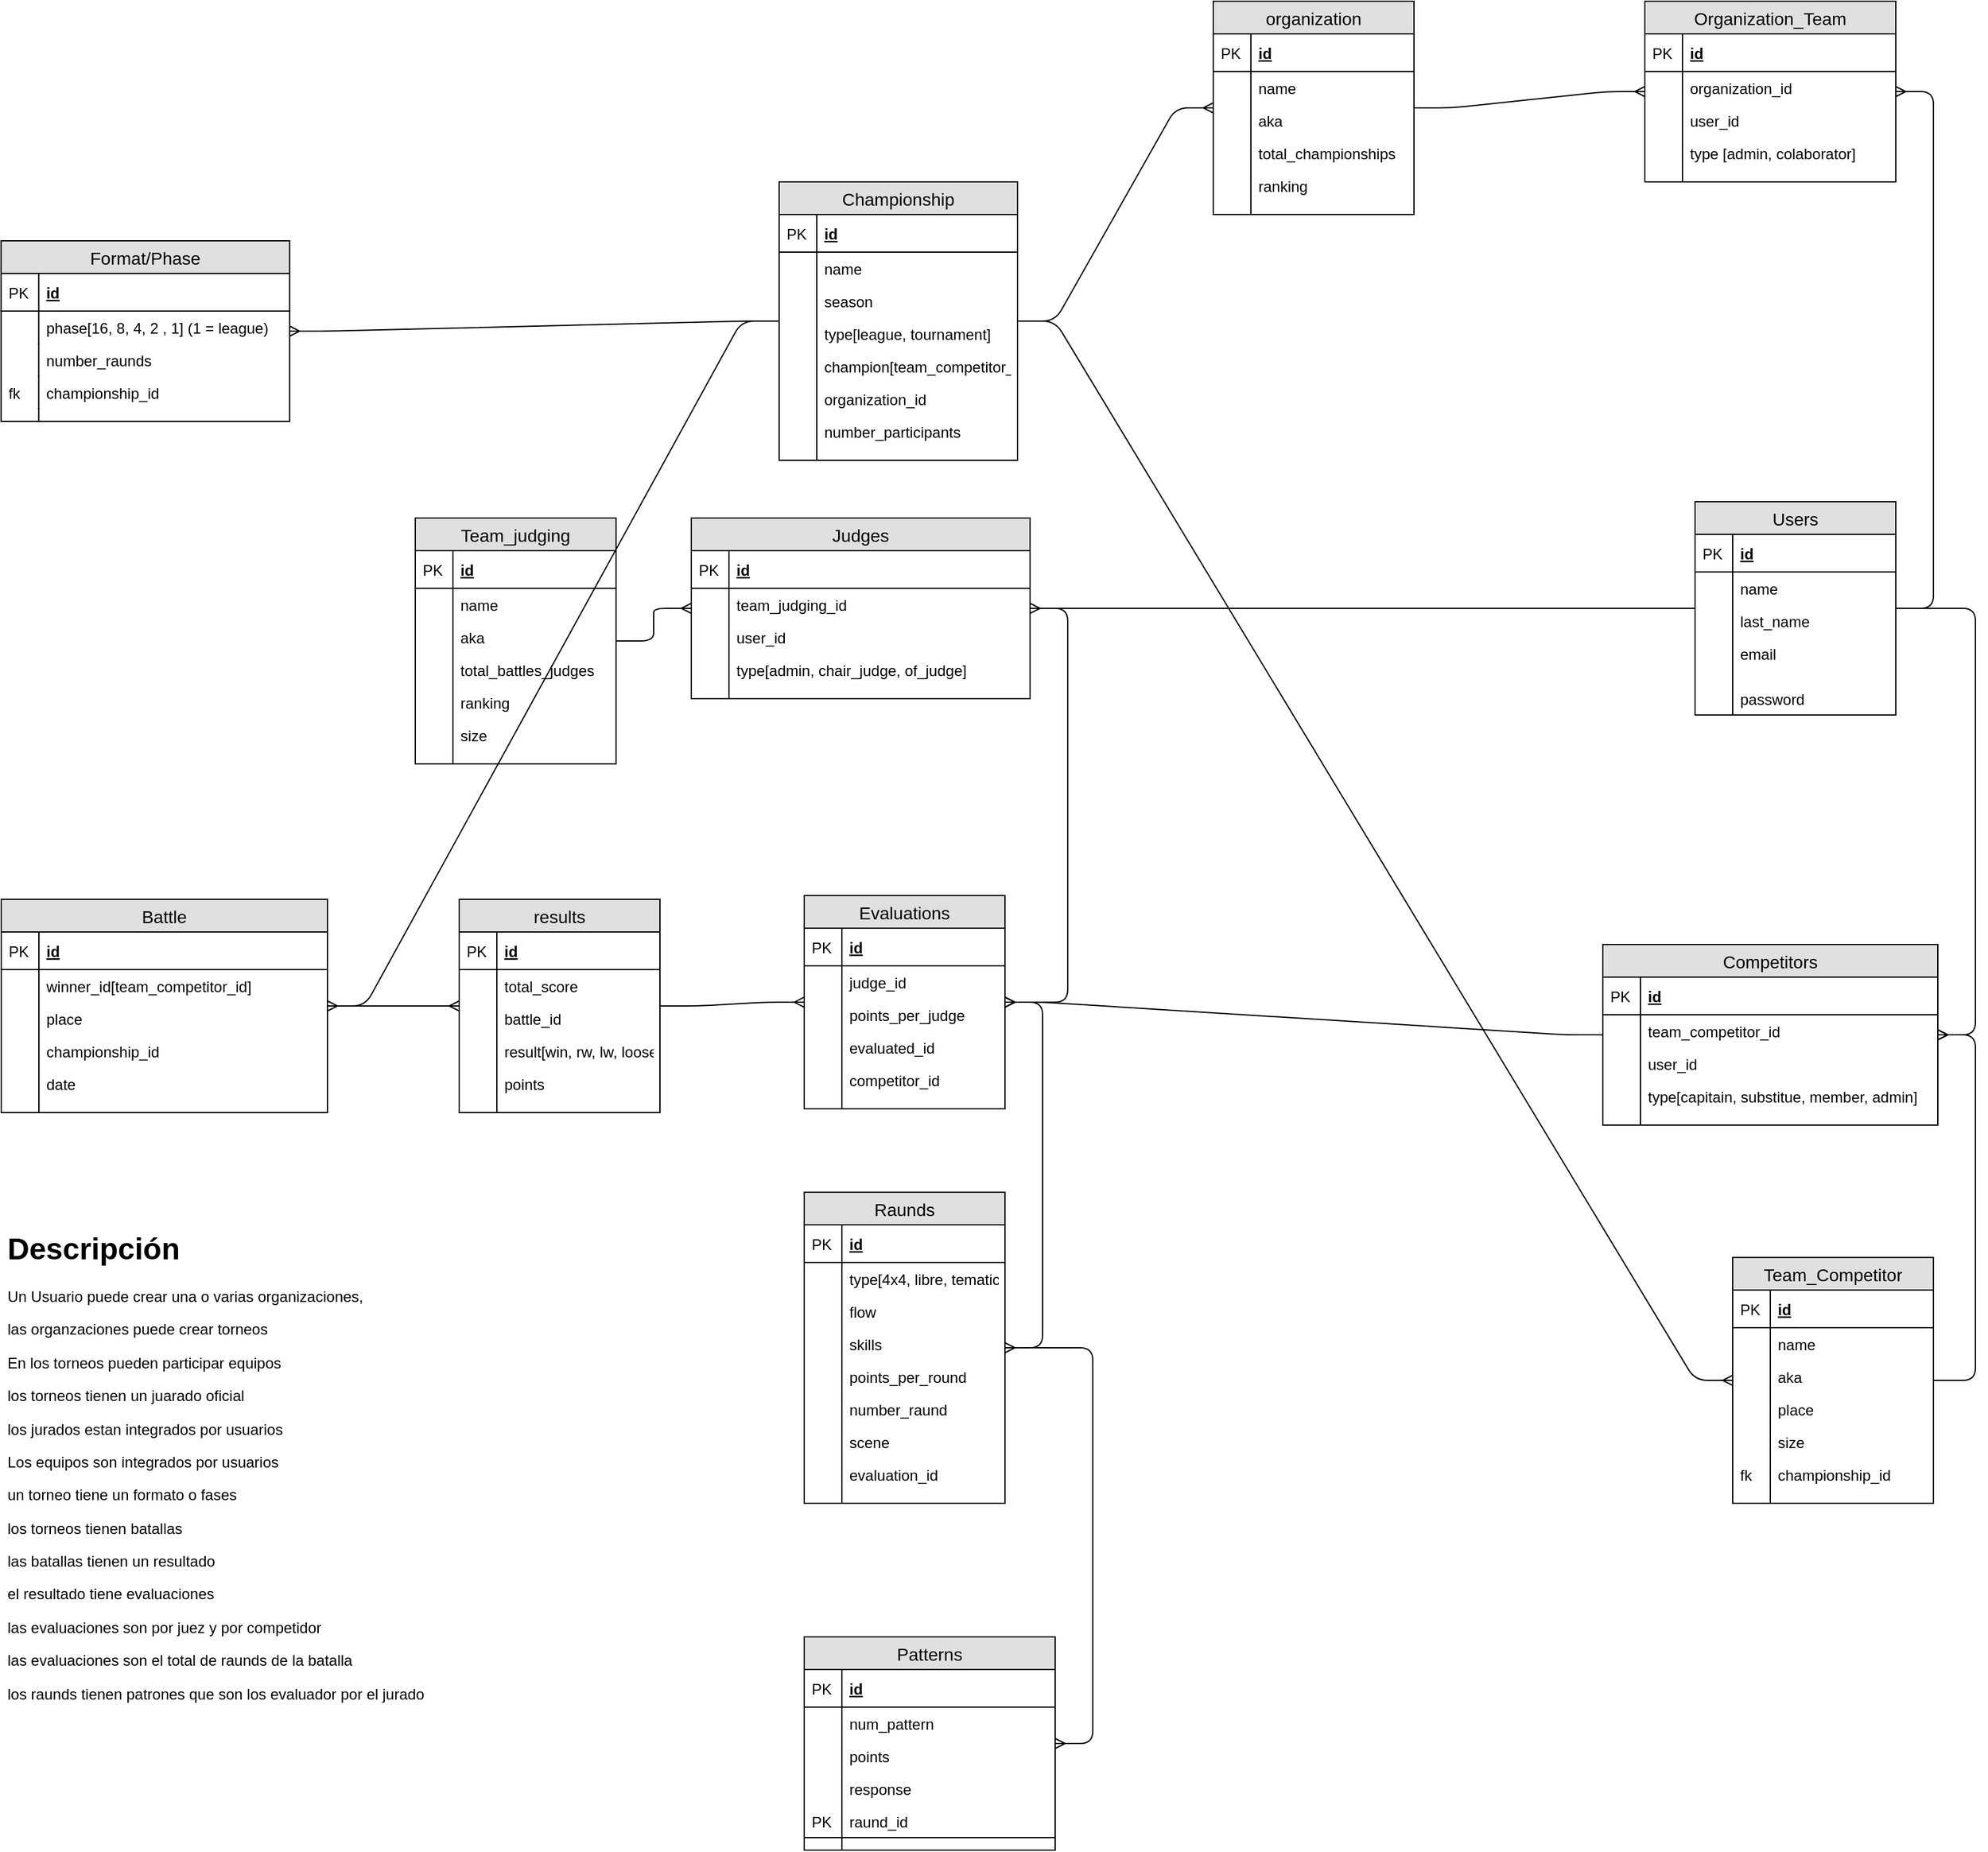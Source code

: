 <mxfile version="10.7.0" type="github"><diagram id="P_dayHBU7FzTQVLXTC37" name="Page-1"><mxGraphModel dx="1812" dy="1946" grid="1" gridSize="10" guides="1" tooltips="1" connect="1" arrows="1" fold="1" page="1" pageScale="1" pageWidth="827" pageHeight="1169" math="0" shadow="0"><root><mxCell id="0"/><mxCell id="1" parent="0"/><mxCell id="n6nYAA9s61_G65V7-W_G-1" value="Battle" style="swimlane;fontStyle=0;childLayout=stackLayout;horizontal=1;startSize=26;fillColor=#e0e0e0;horizontalStack=0;resizeParent=1;resizeParentMax=0;resizeLast=0;collapsible=1;marginBottom=0;swimlaneFillColor=#ffffff;align=center;fontSize=14;" parent="1" vertex="1"><mxGeometry x="-300" y="102" width="260" height="170" as="geometry"/></mxCell><mxCell id="n6nYAA9s61_G65V7-W_G-2" value="id" style="shape=partialRectangle;top=0;left=0;right=0;bottom=1;align=left;verticalAlign=middle;fillColor=none;spacingLeft=34;spacingRight=4;overflow=hidden;rotatable=0;points=[[0,0.5],[1,0.5]];portConstraint=eastwest;dropTarget=0;fontStyle=5;fontSize=12;" parent="n6nYAA9s61_G65V7-W_G-1" vertex="1"><mxGeometry y="26" width="260" height="30" as="geometry"/></mxCell><mxCell id="n6nYAA9s61_G65V7-W_G-3" value="PK" style="shape=partialRectangle;top=0;left=0;bottom=0;fillColor=none;align=left;verticalAlign=middle;spacingLeft=4;spacingRight=4;overflow=hidden;rotatable=0;points=[];portConstraint=eastwest;part=1;fontSize=12;" parent="n6nYAA9s61_G65V7-W_G-2" vertex="1" connectable="0"><mxGeometry width="30" height="30" as="geometry"/></mxCell><mxCell id="n6nYAA9s61_G65V7-W_G-6" value="winner_id[team_competitor_id]" style="shape=partialRectangle;top=0;left=0;right=0;bottom=0;align=left;verticalAlign=top;fillColor=none;spacingLeft=34;spacingRight=4;overflow=hidden;rotatable=0;points=[[0,0.5],[1,0.5]];portConstraint=eastwest;dropTarget=0;fontSize=12;" parent="n6nYAA9s61_G65V7-W_G-1" vertex="1"><mxGeometry y="56" width="260" height="26" as="geometry"/></mxCell><mxCell id="n6nYAA9s61_G65V7-W_G-7" value="" style="shape=partialRectangle;top=0;left=0;bottom=0;fillColor=none;align=left;verticalAlign=top;spacingLeft=4;spacingRight=4;overflow=hidden;rotatable=0;points=[];portConstraint=eastwest;part=1;fontSize=12;" parent="n6nYAA9s61_G65V7-W_G-6" vertex="1" connectable="0"><mxGeometry width="30" height="26" as="geometry"/></mxCell><mxCell id="n6nYAA9s61_G65V7-W_G-8" value="place" style="shape=partialRectangle;top=0;left=0;right=0;bottom=0;align=left;verticalAlign=top;fillColor=none;spacingLeft=34;spacingRight=4;overflow=hidden;rotatable=0;points=[[0,0.5],[1,0.5]];portConstraint=eastwest;dropTarget=0;fontSize=12;" parent="n6nYAA9s61_G65V7-W_G-1" vertex="1"><mxGeometry y="82" width="260" height="26" as="geometry"/></mxCell><mxCell id="n6nYAA9s61_G65V7-W_G-9" value="" style="shape=partialRectangle;top=0;left=0;bottom=0;fillColor=none;align=left;verticalAlign=top;spacingLeft=4;spacingRight=4;overflow=hidden;rotatable=0;points=[];portConstraint=eastwest;part=1;fontSize=12;" parent="n6nYAA9s61_G65V7-W_G-8" vertex="1" connectable="0"><mxGeometry width="30" height="26" as="geometry"/></mxCell><mxCell id="f20lbLgUhImORJSfYMCj-64" value="championship_id" style="shape=partialRectangle;top=0;left=0;right=0;bottom=0;align=left;verticalAlign=top;fillColor=none;spacingLeft=34;spacingRight=4;overflow=hidden;rotatable=0;points=[[0,0.5],[1,0.5]];portConstraint=eastwest;dropTarget=0;fontSize=12;" parent="n6nYAA9s61_G65V7-W_G-1" vertex="1"><mxGeometry y="108" width="260" height="26" as="geometry"/></mxCell><mxCell id="f20lbLgUhImORJSfYMCj-65" value="" style="shape=partialRectangle;top=0;left=0;bottom=0;fillColor=none;align=left;verticalAlign=top;spacingLeft=4;spacingRight=4;overflow=hidden;rotatable=0;points=[];portConstraint=eastwest;part=1;fontSize=12;" parent="f20lbLgUhImORJSfYMCj-64" vertex="1" connectable="0"><mxGeometry width="30" height="26" as="geometry"/></mxCell><mxCell id="n6nYAA9s61_G65V7-W_G-92" value="date" style="shape=partialRectangle;top=0;left=0;right=0;bottom=0;align=left;verticalAlign=top;fillColor=none;spacingLeft=34;spacingRight=4;overflow=hidden;rotatable=0;points=[[0,0.5],[1,0.5]];portConstraint=eastwest;dropTarget=0;fontSize=12;" parent="n6nYAA9s61_G65V7-W_G-1" vertex="1"><mxGeometry y="134" width="260" height="26" as="geometry"/></mxCell><mxCell id="n6nYAA9s61_G65V7-W_G-93" value="" style="shape=partialRectangle;top=0;left=0;bottom=0;fillColor=none;align=left;verticalAlign=top;spacingLeft=4;spacingRight=4;overflow=hidden;rotatable=0;points=[];portConstraint=eastwest;part=1;fontSize=12;" parent="n6nYAA9s61_G65V7-W_G-92" vertex="1" connectable="0"><mxGeometry width="30" height="26" as="geometry"/></mxCell><mxCell id="n6nYAA9s61_G65V7-W_G-10" value="" style="shape=partialRectangle;top=0;left=0;right=0;bottom=0;align=left;verticalAlign=top;fillColor=none;spacingLeft=34;spacingRight=4;overflow=hidden;rotatable=0;points=[[0,0.5],[1,0.5]];portConstraint=eastwest;dropTarget=0;fontSize=12;" parent="n6nYAA9s61_G65V7-W_G-1" vertex="1"><mxGeometry y="160" width="260" height="10" as="geometry"/></mxCell><mxCell id="n6nYAA9s61_G65V7-W_G-11" value="" style="shape=partialRectangle;top=0;left=0;bottom=0;fillColor=none;align=left;verticalAlign=top;spacingLeft=4;spacingRight=4;overflow=hidden;rotatable=0;points=[];portConstraint=eastwest;part=1;fontSize=12;" parent="n6nYAA9s61_G65V7-W_G-10" vertex="1" connectable="0"><mxGeometry width="30" height="10" as="geometry"/></mxCell><mxCell id="n6nYAA9s61_G65V7-W_G-12" value="Users" style="swimlane;fontStyle=0;childLayout=stackLayout;horizontal=1;startSize=26;fillColor=#e0e0e0;horizontalStack=0;resizeParent=1;resizeParentMax=0;resizeLast=0;collapsible=1;marginBottom=0;swimlaneFillColor=#ffffff;align=center;fontSize=14;" parent="1" vertex="1"><mxGeometry x="1050" y="-215" width="160" height="170" as="geometry"/></mxCell><mxCell id="n6nYAA9s61_G65V7-W_G-13" value="id" style="shape=partialRectangle;top=0;left=0;right=0;bottom=1;align=left;verticalAlign=middle;fillColor=none;spacingLeft=34;spacingRight=4;overflow=hidden;rotatable=0;points=[[0,0.5],[1,0.5]];portConstraint=eastwest;dropTarget=0;fontStyle=5;fontSize=12;" parent="n6nYAA9s61_G65V7-W_G-12" vertex="1"><mxGeometry y="26" width="160" height="30" as="geometry"/></mxCell><mxCell id="n6nYAA9s61_G65V7-W_G-14" value="PK" style="shape=partialRectangle;top=0;left=0;bottom=0;fillColor=none;align=left;verticalAlign=middle;spacingLeft=4;spacingRight=4;overflow=hidden;rotatable=0;points=[];portConstraint=eastwest;part=1;fontSize=12;" parent="n6nYAA9s61_G65V7-W_G-13" vertex="1" connectable="0"><mxGeometry width="30" height="30" as="geometry"/></mxCell><mxCell id="n6nYAA9s61_G65V7-W_G-15" value="name" style="shape=partialRectangle;top=0;left=0;right=0;bottom=0;align=left;verticalAlign=top;fillColor=none;spacingLeft=34;spacingRight=4;overflow=hidden;rotatable=0;points=[[0,0.5],[1,0.5]];portConstraint=eastwest;dropTarget=0;fontSize=12;" parent="n6nYAA9s61_G65V7-W_G-12" vertex="1"><mxGeometry y="56" width="160" height="26" as="geometry"/></mxCell><mxCell id="n6nYAA9s61_G65V7-W_G-16" value="" style="shape=partialRectangle;top=0;left=0;bottom=0;fillColor=none;align=left;verticalAlign=top;spacingLeft=4;spacingRight=4;overflow=hidden;rotatable=0;points=[];portConstraint=eastwest;part=1;fontSize=12;" parent="n6nYAA9s61_G65V7-W_G-15" vertex="1" connectable="0"><mxGeometry width="30" height="26" as="geometry"/></mxCell><mxCell id="n6nYAA9s61_G65V7-W_G-17" value="last_name" style="shape=partialRectangle;top=0;left=0;right=0;bottom=0;align=left;verticalAlign=top;fillColor=none;spacingLeft=34;spacingRight=4;overflow=hidden;rotatable=0;points=[[0,0.5],[1,0.5]];portConstraint=eastwest;dropTarget=0;fontSize=12;" parent="n6nYAA9s61_G65V7-W_G-12" vertex="1"><mxGeometry y="82" width="160" height="26" as="geometry"/></mxCell><mxCell id="n6nYAA9s61_G65V7-W_G-18" value="" style="shape=partialRectangle;top=0;left=0;bottom=0;fillColor=none;align=left;verticalAlign=top;spacingLeft=4;spacingRight=4;overflow=hidden;rotatable=0;points=[];portConstraint=eastwest;part=1;fontSize=12;" parent="n6nYAA9s61_G65V7-W_G-17" vertex="1" connectable="0"><mxGeometry width="30" height="26" as="geometry"/></mxCell><mxCell id="n6nYAA9s61_G65V7-W_G-19" value="email" style="shape=partialRectangle;top=0;left=0;right=0;bottom=0;align=left;verticalAlign=top;fillColor=none;spacingLeft=34;spacingRight=4;overflow=hidden;rotatable=0;points=[[0,0.5],[1,0.5]];portConstraint=eastwest;dropTarget=0;fontSize=12;" parent="n6nYAA9s61_G65V7-W_G-12" vertex="1"><mxGeometry y="108" width="160" height="26" as="geometry"/></mxCell><mxCell id="n6nYAA9s61_G65V7-W_G-20" value="" style="shape=partialRectangle;top=0;left=0;bottom=0;fillColor=none;align=left;verticalAlign=top;spacingLeft=4;spacingRight=4;overflow=hidden;rotatable=0;points=[];portConstraint=eastwest;part=1;fontSize=12;" parent="n6nYAA9s61_G65V7-W_G-19" vertex="1" connectable="0"><mxGeometry width="30" height="26" as="geometry"/></mxCell><mxCell id="n6nYAA9s61_G65V7-W_G-21" value="" style="shape=partialRectangle;top=0;left=0;right=0;bottom=0;align=left;verticalAlign=top;fillColor=none;spacingLeft=34;spacingRight=4;overflow=hidden;rotatable=0;points=[[0,0.5],[1,0.5]];portConstraint=eastwest;dropTarget=0;fontSize=12;" parent="n6nYAA9s61_G65V7-W_G-12" vertex="1"><mxGeometry y="134" width="160" height="10" as="geometry"/></mxCell><mxCell id="n6nYAA9s61_G65V7-W_G-22" value="" style="shape=partialRectangle;top=0;left=0;bottom=0;fillColor=none;align=left;verticalAlign=top;spacingLeft=4;spacingRight=4;overflow=hidden;rotatable=0;points=[];portConstraint=eastwest;part=1;fontSize=12;" parent="n6nYAA9s61_G65V7-W_G-21" vertex="1" connectable="0"><mxGeometry width="30" height="10" as="geometry"/></mxCell><mxCell id="n6nYAA9s61_G65V7-W_G-88" value="password" style="shape=partialRectangle;top=0;left=0;right=0;bottom=0;align=left;verticalAlign=top;fillColor=none;spacingLeft=34;spacingRight=4;overflow=hidden;rotatable=0;points=[[0,0.5],[1,0.5]];portConstraint=eastwest;dropTarget=0;fontSize=12;" parent="n6nYAA9s61_G65V7-W_G-12" vertex="1"><mxGeometry y="144" width="160" height="26" as="geometry"/></mxCell><mxCell id="n6nYAA9s61_G65V7-W_G-89" value="" style="shape=partialRectangle;top=0;left=0;bottom=0;fillColor=none;align=left;verticalAlign=top;spacingLeft=4;spacingRight=4;overflow=hidden;rotatable=0;points=[];portConstraint=eastwest;part=1;fontSize=12;" parent="n6nYAA9s61_G65V7-W_G-88" vertex="1" connectable="0"><mxGeometry width="30" height="26" as="geometry"/></mxCell><mxCell id="n6nYAA9s61_G65V7-W_G-23" value="Evaluations" style="swimlane;fontStyle=0;childLayout=stackLayout;horizontal=1;startSize=26;fillColor=#e0e0e0;horizontalStack=0;resizeParent=1;resizeParentMax=0;resizeLast=0;collapsible=1;marginBottom=0;swimlaneFillColor=#ffffff;align=center;fontSize=14;" parent="1" vertex="1"><mxGeometry x="340" y="99" width="160" height="170" as="geometry"/></mxCell><mxCell id="n6nYAA9s61_G65V7-W_G-24" value="id" style="shape=partialRectangle;top=0;left=0;right=0;bottom=1;align=left;verticalAlign=middle;fillColor=none;spacingLeft=34;spacingRight=4;overflow=hidden;rotatable=0;points=[[0,0.5],[1,0.5]];portConstraint=eastwest;dropTarget=0;fontStyle=5;fontSize=12;" parent="n6nYAA9s61_G65V7-W_G-23" vertex="1"><mxGeometry y="26" width="160" height="30" as="geometry"/></mxCell><mxCell id="n6nYAA9s61_G65V7-W_G-25" value="PK" style="shape=partialRectangle;top=0;left=0;bottom=0;fillColor=none;align=left;verticalAlign=middle;spacingLeft=4;spacingRight=4;overflow=hidden;rotatable=0;points=[];portConstraint=eastwest;part=1;fontSize=12;" parent="n6nYAA9s61_G65V7-W_G-24" vertex="1" connectable="0"><mxGeometry width="30" height="30" as="geometry"/></mxCell><mxCell id="n6nYAA9s61_G65V7-W_G-40" value="judge_id" style="shape=partialRectangle;top=0;left=0;right=0;bottom=0;align=left;verticalAlign=top;fillColor=none;spacingLeft=34;spacingRight=4;overflow=hidden;rotatable=0;points=[[0,0.5],[1,0.5]];portConstraint=eastwest;dropTarget=0;fontSize=12;" parent="n6nYAA9s61_G65V7-W_G-23" vertex="1"><mxGeometry y="56" width="160" height="26" as="geometry"/></mxCell><mxCell id="n6nYAA9s61_G65V7-W_G-41" value="" style="shape=partialRectangle;top=0;left=0;bottom=0;fillColor=none;align=left;verticalAlign=top;spacingLeft=4;spacingRight=4;overflow=hidden;rotatable=0;points=[];portConstraint=eastwest;part=1;fontSize=12;" parent="n6nYAA9s61_G65V7-W_G-40" vertex="1" connectable="0"><mxGeometry width="30" height="26" as="geometry"/></mxCell><mxCell id="n6nYAA9s61_G65V7-W_G-46" value="points_per_judge" style="shape=partialRectangle;top=0;left=0;right=0;bottom=0;align=left;verticalAlign=top;fillColor=none;spacingLeft=34;spacingRight=4;overflow=hidden;rotatable=0;points=[[0,0.5],[1,0.5]];portConstraint=eastwest;dropTarget=0;fontSize=12;" parent="n6nYAA9s61_G65V7-W_G-23" vertex="1"><mxGeometry y="82" width="160" height="26" as="geometry"/></mxCell><mxCell id="n6nYAA9s61_G65V7-W_G-47" value="" style="shape=partialRectangle;top=0;left=0;bottom=0;fillColor=none;align=left;verticalAlign=top;spacingLeft=4;spacingRight=4;overflow=hidden;rotatable=0;points=[];portConstraint=eastwest;part=1;fontSize=12;" parent="n6nYAA9s61_G65V7-W_G-46" vertex="1" connectable="0"><mxGeometry width="30" height="26" as="geometry"/></mxCell><mxCell id="n6nYAA9s61_G65V7-W_G-42" value="evaluated_id" style="shape=partialRectangle;top=0;left=0;right=0;bottom=0;align=left;verticalAlign=top;fillColor=none;spacingLeft=34;spacingRight=4;overflow=hidden;rotatable=0;points=[[0,0.5],[1,0.5]];portConstraint=eastwest;dropTarget=0;fontSize=12;" parent="n6nYAA9s61_G65V7-W_G-23" vertex="1"><mxGeometry y="108" width="160" height="26" as="geometry"/></mxCell><mxCell id="n6nYAA9s61_G65V7-W_G-43" value="" style="shape=partialRectangle;top=0;left=0;bottom=0;fillColor=none;align=left;verticalAlign=top;spacingLeft=4;spacingRight=4;overflow=hidden;rotatable=0;points=[];portConstraint=eastwest;part=1;fontSize=12;" parent="n6nYAA9s61_G65V7-W_G-42" vertex="1" connectable="0"><mxGeometry width="30" height="26" as="geometry"/></mxCell><mxCell id="_Si_0E2avmkI2tR9PADW-6" value="competitor_id" style="shape=partialRectangle;top=0;left=0;right=0;bottom=0;align=left;verticalAlign=top;fillColor=none;spacingLeft=34;spacingRight=4;overflow=hidden;rotatable=0;points=[[0,0.5],[1,0.5]];portConstraint=eastwest;dropTarget=0;fontSize=12;" parent="n6nYAA9s61_G65V7-W_G-23" vertex="1"><mxGeometry y="134" width="160" height="26" as="geometry"/></mxCell><mxCell id="_Si_0E2avmkI2tR9PADW-7" value="" style="shape=partialRectangle;top=0;left=0;bottom=0;fillColor=none;align=left;verticalAlign=top;spacingLeft=4;spacingRight=4;overflow=hidden;rotatable=0;points=[];portConstraint=eastwest;part=1;fontSize=12;" parent="_Si_0E2avmkI2tR9PADW-6" vertex="1" connectable="0"><mxGeometry width="30" height="26" as="geometry"/></mxCell><mxCell id="n6nYAA9s61_G65V7-W_G-32" value="" style="shape=partialRectangle;top=0;left=0;right=0;bottom=0;align=left;verticalAlign=top;fillColor=none;spacingLeft=34;spacingRight=4;overflow=hidden;rotatable=0;points=[[0,0.5],[1,0.5]];portConstraint=eastwest;dropTarget=0;fontSize=12;" parent="n6nYAA9s61_G65V7-W_G-23" vertex="1"><mxGeometry y="160" width="160" height="10" as="geometry"/></mxCell><mxCell id="n6nYAA9s61_G65V7-W_G-33" value="" style="shape=partialRectangle;top=0;left=0;bottom=0;fillColor=none;align=left;verticalAlign=top;spacingLeft=4;spacingRight=4;overflow=hidden;rotatable=0;points=[];portConstraint=eastwest;part=1;fontSize=12;" parent="n6nYAA9s61_G65V7-W_G-32" vertex="1" connectable="0"><mxGeometry width="30" height="10" as="geometry"/></mxCell><mxCell id="n6nYAA9s61_G65V7-W_G-34" value="" style="edgeStyle=entityRelationEdgeStyle;fontSize=12;html=1;endArrow=ERmany;" parent="1" source="n6nYAA9s61_G65V7-W_G-1" target="_Si_0E2avmkI2tR9PADW-1" edge="1"><mxGeometry width="100" height="100" relative="1" as="geometry"><mxPoint x="110" y="560" as="sourcePoint"/><mxPoint x="210" y="460" as="targetPoint"/></mxGeometry></mxCell><mxCell id="n6nYAA9s61_G65V7-W_G-35" value="Raunds" style="swimlane;fontStyle=0;childLayout=stackLayout;horizontal=1;startSize=26;fillColor=#e0e0e0;horizontalStack=0;resizeParent=1;resizeParentMax=0;resizeLast=0;collapsible=1;marginBottom=0;swimlaneFillColor=#ffffff;align=center;fontSize=14;" parent="1" vertex="1"><mxGeometry x="340" y="335.5" width="160" height="248" as="geometry"/></mxCell><mxCell id="n6nYAA9s61_G65V7-W_G-36" value="id" style="shape=partialRectangle;top=0;left=0;right=0;bottom=1;align=left;verticalAlign=middle;fillColor=none;spacingLeft=34;spacingRight=4;overflow=hidden;rotatable=0;points=[[0,0.5],[1,0.5]];portConstraint=eastwest;dropTarget=0;fontStyle=5;fontSize=12;" parent="n6nYAA9s61_G65V7-W_G-35" vertex="1"><mxGeometry y="26" width="160" height="30" as="geometry"/></mxCell><mxCell id="n6nYAA9s61_G65V7-W_G-37" value="PK" style="shape=partialRectangle;top=0;left=0;bottom=0;fillColor=none;align=left;verticalAlign=middle;spacingLeft=4;spacingRight=4;overflow=hidden;rotatable=0;points=[];portConstraint=eastwest;part=1;fontSize=12;" parent="n6nYAA9s61_G65V7-W_G-36" vertex="1" connectable="0"><mxGeometry width="30" height="30" as="geometry"/></mxCell><mxCell id="n6nYAA9s61_G65V7-W_G-38" value="type[4x4, libre, tematica]" style="shape=partialRectangle;top=0;left=0;right=0;bottom=0;align=left;verticalAlign=top;fillColor=none;spacingLeft=34;spacingRight=4;overflow=hidden;rotatable=0;points=[[0,0.5],[1,0.5]];portConstraint=eastwest;dropTarget=0;fontSize=12;" parent="n6nYAA9s61_G65V7-W_G-35" vertex="1"><mxGeometry y="56" width="160" height="26" as="geometry"/></mxCell><mxCell id="n6nYAA9s61_G65V7-W_G-39" value="" style="shape=partialRectangle;top=0;left=0;bottom=0;fillColor=none;align=left;verticalAlign=top;spacingLeft=4;spacingRight=4;overflow=hidden;rotatable=0;points=[];portConstraint=eastwest;part=1;fontSize=12;" parent="n6nYAA9s61_G65V7-W_G-38" vertex="1" connectable="0"><mxGeometry width="30" height="26" as="geometry"/></mxCell><mxCell id="n6nYAA9s61_G65V7-W_G-55" value="flow" style="shape=partialRectangle;top=0;left=0;right=0;bottom=0;align=left;verticalAlign=top;fillColor=none;spacingLeft=34;spacingRight=4;overflow=hidden;rotatable=0;points=[[0,0.5],[1,0.5]];portConstraint=eastwest;dropTarget=0;fontSize=12;" parent="n6nYAA9s61_G65V7-W_G-35" vertex="1"><mxGeometry y="82" width="160" height="26" as="geometry"/></mxCell><mxCell id="n6nYAA9s61_G65V7-W_G-56" value="" style="shape=partialRectangle;top=0;left=0;bottom=0;fillColor=none;align=left;verticalAlign=top;spacingLeft=4;spacingRight=4;overflow=hidden;rotatable=0;points=[];portConstraint=eastwest;part=1;fontSize=12;" parent="n6nYAA9s61_G65V7-W_G-55" vertex="1" connectable="0"><mxGeometry width="30" height="26" as="geometry"/></mxCell><mxCell id="n6nYAA9s61_G65V7-W_G-59" value="skills" style="shape=partialRectangle;top=0;left=0;right=0;bottom=0;align=left;verticalAlign=top;fillColor=none;spacingLeft=34;spacingRight=4;overflow=hidden;rotatable=0;points=[[0,0.5],[1,0.5]];portConstraint=eastwest;dropTarget=0;fontSize=12;" parent="n6nYAA9s61_G65V7-W_G-35" vertex="1"><mxGeometry y="108" width="160" height="26" as="geometry"/></mxCell><mxCell id="n6nYAA9s61_G65V7-W_G-60" value="" style="shape=partialRectangle;top=0;left=0;bottom=0;fillColor=none;align=left;verticalAlign=top;spacingLeft=4;spacingRight=4;overflow=hidden;rotatable=0;points=[];portConstraint=eastwest;part=1;fontSize=12;" parent="n6nYAA9s61_G65V7-W_G-59" vertex="1" connectable="0"><mxGeometry width="30" height="26" as="geometry"/></mxCell><mxCell id="n6nYAA9s61_G65V7-W_G-67" value="points_per_round" style="shape=partialRectangle;top=0;left=0;right=0;bottom=0;align=left;verticalAlign=top;fillColor=none;spacingLeft=34;spacingRight=4;overflow=hidden;rotatable=0;points=[[0,0.5],[1,0.5]];portConstraint=eastwest;dropTarget=0;fontSize=12;" parent="n6nYAA9s61_G65V7-W_G-35" vertex="1"><mxGeometry y="134" width="160" height="26" as="geometry"/></mxCell><mxCell id="n6nYAA9s61_G65V7-W_G-68" value="" style="shape=partialRectangle;top=0;left=0;bottom=0;fillColor=none;align=left;verticalAlign=top;spacingLeft=4;spacingRight=4;overflow=hidden;rotatable=0;points=[];portConstraint=eastwest;part=1;fontSize=12;" parent="n6nYAA9s61_G65V7-W_G-67" vertex="1" connectable="0"><mxGeometry width="30" height="26" as="geometry"/></mxCell><mxCell id="f20lbLgUhImORJSfYMCj-5" value="number_raund" style="shape=partialRectangle;top=0;left=0;right=0;bottom=0;align=left;verticalAlign=top;fillColor=none;spacingLeft=34;spacingRight=4;overflow=hidden;rotatable=0;points=[[0,0.5],[1,0.5]];portConstraint=eastwest;dropTarget=0;fontSize=12;" parent="n6nYAA9s61_G65V7-W_G-35" vertex="1"><mxGeometry y="160" width="160" height="26" as="geometry"/></mxCell><mxCell id="f20lbLgUhImORJSfYMCj-6" value="" style="shape=partialRectangle;top=0;left=0;bottom=0;fillColor=none;align=left;verticalAlign=top;spacingLeft=4;spacingRight=4;overflow=hidden;rotatable=0;points=[];portConstraint=eastwest;part=1;fontSize=12;" parent="f20lbLgUhImORJSfYMCj-5" vertex="1" connectable="0"><mxGeometry width="30" height="26" as="geometry"/></mxCell><mxCell id="n6nYAA9s61_G65V7-W_G-61" value="scene" style="shape=partialRectangle;top=0;left=0;right=0;bottom=0;align=left;verticalAlign=top;fillColor=none;spacingLeft=34;spacingRight=4;overflow=hidden;rotatable=0;points=[[0,0.5],[1,0.5]];portConstraint=eastwest;dropTarget=0;fontSize=12;" parent="n6nYAA9s61_G65V7-W_G-35" vertex="1"><mxGeometry y="186" width="160" height="26" as="geometry"/></mxCell><mxCell id="n6nYAA9s61_G65V7-W_G-62" value="" style="shape=partialRectangle;top=0;left=0;bottom=0;fillColor=none;align=left;verticalAlign=top;spacingLeft=4;spacingRight=4;overflow=hidden;rotatable=0;points=[];portConstraint=eastwest;part=1;fontSize=12;" parent="n6nYAA9s61_G65V7-W_G-61" vertex="1" connectable="0"><mxGeometry width="30" height="26" as="geometry"/></mxCell><mxCell id="n6nYAA9s61_G65V7-W_G-84" value="evaluation_id" style="shape=partialRectangle;top=0;left=0;right=0;bottom=0;align=left;verticalAlign=top;fillColor=none;spacingLeft=34;spacingRight=4;overflow=hidden;rotatable=0;points=[[0,0.5],[1,0.5]];portConstraint=eastwest;dropTarget=0;fontSize=12;" parent="n6nYAA9s61_G65V7-W_G-35" vertex="1"><mxGeometry y="212" width="160" height="26" as="geometry"/></mxCell><mxCell id="n6nYAA9s61_G65V7-W_G-85" value="" style="shape=partialRectangle;top=0;left=0;bottom=0;fillColor=none;align=left;verticalAlign=top;spacingLeft=4;spacingRight=4;overflow=hidden;rotatable=0;points=[];portConstraint=eastwest;part=1;fontSize=12;" parent="n6nYAA9s61_G65V7-W_G-84" vertex="1" connectable="0"><mxGeometry width="30" height="26" as="geometry"/></mxCell><mxCell id="n6nYAA9s61_G65V7-W_G-44" value="" style="shape=partialRectangle;top=0;left=0;right=0;bottom=0;align=left;verticalAlign=top;fillColor=none;spacingLeft=34;spacingRight=4;overflow=hidden;rotatable=0;points=[[0,0.5],[1,0.5]];portConstraint=eastwest;dropTarget=0;fontSize=12;" parent="n6nYAA9s61_G65V7-W_G-35" vertex="1"><mxGeometry y="238" width="160" height="10" as="geometry"/></mxCell><mxCell id="n6nYAA9s61_G65V7-W_G-45" value="" style="shape=partialRectangle;top=0;left=0;bottom=0;fillColor=none;align=left;verticalAlign=top;spacingLeft=4;spacingRight=4;overflow=hidden;rotatable=0;points=[];portConstraint=eastwest;part=1;fontSize=12;" parent="n6nYAA9s61_G65V7-W_G-44" vertex="1" connectable="0"><mxGeometry width="30" height="10" as="geometry"/></mxCell><mxCell id="n6nYAA9s61_G65V7-W_G-48" value="Patterns" style="swimlane;fontStyle=0;childLayout=stackLayout;horizontal=1;startSize=26;fillColor=#e0e0e0;horizontalStack=0;resizeParent=1;resizeParentMax=0;resizeLast=0;collapsible=1;marginBottom=0;swimlaneFillColor=#ffffff;align=center;fontSize=14;" parent="1" vertex="1"><mxGeometry x="340" y="690" width="200" height="170" as="geometry"/></mxCell><mxCell id="n6nYAA9s61_G65V7-W_G-49" value="id" style="shape=partialRectangle;top=0;left=0;right=0;bottom=1;align=left;verticalAlign=middle;fillColor=none;spacingLeft=34;spacingRight=4;overflow=hidden;rotatable=0;points=[[0,0.5],[1,0.5]];portConstraint=eastwest;dropTarget=0;fontStyle=5;fontSize=12;" parent="n6nYAA9s61_G65V7-W_G-48" vertex="1"><mxGeometry y="26" width="200" height="30" as="geometry"/></mxCell><mxCell id="n6nYAA9s61_G65V7-W_G-50" value="PK" style="shape=partialRectangle;top=0;left=0;bottom=0;fillColor=none;align=left;verticalAlign=middle;spacingLeft=4;spacingRight=4;overflow=hidden;rotatable=0;points=[];portConstraint=eastwest;part=1;fontSize=12;" parent="n6nYAA9s61_G65V7-W_G-49" vertex="1" connectable="0"><mxGeometry width="30" height="30" as="geometry"/></mxCell><mxCell id="n6nYAA9s61_G65V7-W_G-51" value="num_pattern" style="shape=partialRectangle;top=0;left=0;right=0;bottom=0;align=left;verticalAlign=top;fillColor=none;spacingLeft=34;spacingRight=4;overflow=hidden;rotatable=0;points=[[0,0.5],[1,0.5]];portConstraint=eastwest;dropTarget=0;fontSize=12;" parent="n6nYAA9s61_G65V7-W_G-48" vertex="1"><mxGeometry y="56" width="200" height="26" as="geometry"/></mxCell><mxCell id="n6nYAA9s61_G65V7-W_G-52" value="" style="shape=partialRectangle;top=0;left=0;bottom=0;fillColor=none;align=left;verticalAlign=top;spacingLeft=4;spacingRight=4;overflow=hidden;rotatable=0;points=[];portConstraint=eastwest;part=1;fontSize=12;" parent="n6nYAA9s61_G65V7-W_G-51" vertex="1" connectable="0"><mxGeometry width="30" height="26" as="geometry"/></mxCell><mxCell id="n6nYAA9s61_G65V7-W_G-53" value="points" style="shape=partialRectangle;top=0;left=0;right=0;bottom=0;align=left;verticalAlign=top;fillColor=none;spacingLeft=34;spacingRight=4;overflow=hidden;rotatable=0;points=[[0,0.5],[1,0.5]];portConstraint=eastwest;dropTarget=0;fontSize=12;" parent="n6nYAA9s61_G65V7-W_G-48" vertex="1"><mxGeometry y="82" width="200" height="26" as="geometry"/></mxCell><mxCell id="n6nYAA9s61_G65V7-W_G-54" value="" style="shape=partialRectangle;top=0;left=0;bottom=0;fillColor=none;align=left;verticalAlign=top;spacingLeft=4;spacingRight=4;overflow=hidden;rotatable=0;points=[];portConstraint=eastwest;part=1;fontSize=12;" parent="n6nYAA9s61_G65V7-W_G-53" vertex="1" connectable="0"><mxGeometry width="30" height="26" as="geometry"/></mxCell><mxCell id="n6nYAA9s61_G65V7-W_G-63" value="response" style="shape=partialRectangle;top=0;left=0;right=0;bottom=0;align=left;verticalAlign=top;fillColor=none;spacingLeft=34;spacingRight=4;overflow=hidden;rotatable=0;points=[[0,0.5],[1,0.5]];portConstraint=eastwest;dropTarget=0;fontSize=12;" parent="n6nYAA9s61_G65V7-W_G-48" vertex="1"><mxGeometry y="108" width="200" height="26" as="geometry"/></mxCell><mxCell id="n6nYAA9s61_G65V7-W_G-64" value="" style="shape=partialRectangle;top=0;left=0;bottom=0;fillColor=none;align=left;verticalAlign=top;spacingLeft=4;spacingRight=4;overflow=hidden;rotatable=0;points=[];portConstraint=eastwest;part=1;fontSize=12;" parent="n6nYAA9s61_G65V7-W_G-63" vertex="1" connectable="0"><mxGeometry width="30" height="26" as="geometry"/></mxCell><mxCell id="n6nYAA9s61_G65V7-W_G-65" value="raund_id" style="shape=partialRectangle;top=0;left=0;right=0;bottom=1;align=left;verticalAlign=top;fillColor=none;spacingLeft=34;spacingRight=4;overflow=hidden;rotatable=0;points=[[0,0.5],[1,0.5]];portConstraint=eastwest;dropTarget=0;fontSize=12;" parent="n6nYAA9s61_G65V7-W_G-48" vertex="1"><mxGeometry y="134" width="200" height="26" as="geometry"/></mxCell><mxCell id="n6nYAA9s61_G65V7-W_G-66" value="PK" style="shape=partialRectangle;top=0;left=0;bottom=0;fillColor=none;align=left;verticalAlign=top;spacingLeft=4;spacingRight=4;overflow=hidden;rotatable=0;points=[];portConstraint=eastwest;part=1;fontSize=12;" parent="n6nYAA9s61_G65V7-W_G-65" vertex="1" connectable="0"><mxGeometry width="30" height="26" as="geometry"/></mxCell><mxCell id="n6nYAA9s61_G65V7-W_G-57" value="" style="shape=partialRectangle;top=0;left=0;right=0;bottom=0;align=left;verticalAlign=top;fillColor=none;spacingLeft=34;spacingRight=4;overflow=hidden;rotatable=0;points=[[0,0.5],[1,0.5]];portConstraint=eastwest;dropTarget=0;fontSize=12;" parent="n6nYAA9s61_G65V7-W_G-48" vertex="1"><mxGeometry y="160" width="200" height="10" as="geometry"/></mxCell><mxCell id="n6nYAA9s61_G65V7-W_G-58" value="" style="shape=partialRectangle;top=0;left=0;bottom=0;fillColor=none;align=left;verticalAlign=top;spacingLeft=4;spacingRight=4;overflow=hidden;rotatable=0;points=[];portConstraint=eastwest;part=1;fontSize=12;" parent="n6nYAA9s61_G65V7-W_G-57" vertex="1" connectable="0"><mxGeometry width="30" height="10" as="geometry"/></mxCell><mxCell id="n6nYAA9s61_G65V7-W_G-69" value="Team_judging" style="swimlane;fontStyle=0;childLayout=stackLayout;horizontal=1;startSize=26;fillColor=#e0e0e0;horizontalStack=0;resizeParent=1;resizeParentMax=0;resizeLast=0;collapsible=1;marginBottom=0;swimlaneFillColor=#ffffff;align=center;fontSize=14;" parent="1" vertex="1"><mxGeometry x="30" y="-202" width="160" height="196" as="geometry"/></mxCell><mxCell id="n6nYAA9s61_G65V7-W_G-70" value="id" style="shape=partialRectangle;top=0;left=0;right=0;bottom=1;align=left;verticalAlign=middle;fillColor=none;spacingLeft=34;spacingRight=4;overflow=hidden;rotatable=0;points=[[0,0.5],[1,0.5]];portConstraint=eastwest;dropTarget=0;fontStyle=5;fontSize=12;" parent="n6nYAA9s61_G65V7-W_G-69" vertex="1"><mxGeometry y="26" width="160" height="30" as="geometry"/></mxCell><mxCell id="n6nYAA9s61_G65V7-W_G-71" value="PK" style="shape=partialRectangle;top=0;left=0;bottom=0;fillColor=none;align=left;verticalAlign=middle;spacingLeft=4;spacingRight=4;overflow=hidden;rotatable=0;points=[];portConstraint=eastwest;part=1;fontSize=12;" parent="n6nYAA9s61_G65V7-W_G-70" vertex="1" connectable="0"><mxGeometry width="30" height="30" as="geometry"/></mxCell><mxCell id="n6nYAA9s61_G65V7-W_G-72" value="name" style="shape=partialRectangle;top=0;left=0;right=0;bottom=0;align=left;verticalAlign=top;fillColor=none;spacingLeft=34;spacingRight=4;overflow=hidden;rotatable=0;points=[[0,0.5],[1,0.5]];portConstraint=eastwest;dropTarget=0;fontSize=12;" parent="n6nYAA9s61_G65V7-W_G-69" vertex="1"><mxGeometry y="56" width="160" height="26" as="geometry"/></mxCell><mxCell id="n6nYAA9s61_G65V7-W_G-73" value="" style="shape=partialRectangle;top=0;left=0;bottom=0;fillColor=none;align=left;verticalAlign=top;spacingLeft=4;spacingRight=4;overflow=hidden;rotatable=0;points=[];portConstraint=eastwest;part=1;fontSize=12;" parent="n6nYAA9s61_G65V7-W_G-72" vertex="1" connectable="0"><mxGeometry width="30" height="26" as="geometry"/></mxCell><mxCell id="n6nYAA9s61_G65V7-W_G-74" value="aka" style="shape=partialRectangle;top=0;left=0;right=0;bottom=0;align=left;verticalAlign=top;fillColor=none;spacingLeft=34;spacingRight=4;overflow=hidden;rotatable=0;points=[[0,0.5],[1,0.5]];portConstraint=eastwest;dropTarget=0;fontSize=12;" parent="n6nYAA9s61_G65V7-W_G-69" vertex="1"><mxGeometry y="82" width="160" height="26" as="geometry"/></mxCell><mxCell id="n6nYAA9s61_G65V7-W_G-75" value="" style="shape=partialRectangle;top=0;left=0;bottom=0;fillColor=none;align=left;verticalAlign=top;spacingLeft=4;spacingRight=4;overflow=hidden;rotatable=0;points=[];portConstraint=eastwest;part=1;fontSize=12;" parent="n6nYAA9s61_G65V7-W_G-74" vertex="1" connectable="0"><mxGeometry width="30" height="26" as="geometry"/></mxCell><mxCell id="n6nYAA9s61_G65V7-W_G-76" value="total_battles_judges" style="shape=partialRectangle;top=0;left=0;right=0;bottom=0;align=left;verticalAlign=top;fillColor=none;spacingLeft=34;spacingRight=4;overflow=hidden;rotatable=0;points=[[0,0.5],[1,0.5]];portConstraint=eastwest;dropTarget=0;fontSize=12;" parent="n6nYAA9s61_G65V7-W_G-69" vertex="1"><mxGeometry y="108" width="160" height="26" as="geometry"/></mxCell><mxCell id="n6nYAA9s61_G65V7-W_G-77" value="" style="shape=partialRectangle;top=0;left=0;bottom=0;fillColor=none;align=left;verticalAlign=top;spacingLeft=4;spacingRight=4;overflow=hidden;rotatable=0;points=[];portConstraint=eastwest;part=1;fontSize=12;" parent="n6nYAA9s61_G65V7-W_G-76" vertex="1" connectable="0"><mxGeometry width="30" height="26" as="geometry"/></mxCell><mxCell id="n6nYAA9s61_G65V7-W_G-80" value="ranking" style="shape=partialRectangle;top=0;left=0;right=0;bottom=0;align=left;verticalAlign=top;fillColor=none;spacingLeft=34;spacingRight=4;overflow=hidden;rotatable=0;points=[[0,0.5],[1,0.5]];portConstraint=eastwest;dropTarget=0;fontSize=12;" parent="n6nYAA9s61_G65V7-W_G-69" vertex="1"><mxGeometry y="134" width="160" height="26" as="geometry"/></mxCell><mxCell id="n6nYAA9s61_G65V7-W_G-81" value="" style="shape=partialRectangle;top=0;left=0;bottom=0;fillColor=none;align=left;verticalAlign=top;spacingLeft=4;spacingRight=4;overflow=hidden;rotatable=0;points=[];portConstraint=eastwest;part=1;fontSize=12;" parent="n6nYAA9s61_G65V7-W_G-80" vertex="1" connectable="0"><mxGeometry width="30" height="26" as="geometry"/></mxCell><mxCell id="f20lbLgUhImORJSfYMCj-7" value="size" style="shape=partialRectangle;top=0;left=0;right=0;bottom=0;align=left;verticalAlign=top;fillColor=none;spacingLeft=34;spacingRight=4;overflow=hidden;rotatable=0;points=[[0,0.5],[1,0.5]];portConstraint=eastwest;dropTarget=0;fontSize=12;" parent="n6nYAA9s61_G65V7-W_G-69" vertex="1"><mxGeometry y="160" width="160" height="26" as="geometry"/></mxCell><mxCell id="f20lbLgUhImORJSfYMCj-8" value="" style="shape=partialRectangle;top=0;left=0;bottom=0;fillColor=none;align=left;verticalAlign=top;spacingLeft=4;spacingRight=4;overflow=hidden;rotatable=0;points=[];portConstraint=eastwest;part=1;fontSize=12;" parent="f20lbLgUhImORJSfYMCj-7" vertex="1" connectable="0"><mxGeometry width="30" height="26" as="geometry"/></mxCell><mxCell id="n6nYAA9s61_G65V7-W_G-78" value="" style="shape=partialRectangle;top=0;left=0;right=0;bottom=0;align=left;verticalAlign=top;fillColor=none;spacingLeft=34;spacingRight=4;overflow=hidden;rotatable=0;points=[[0,0.5],[1,0.5]];portConstraint=eastwest;dropTarget=0;fontSize=12;" parent="n6nYAA9s61_G65V7-W_G-69" vertex="1"><mxGeometry y="186" width="160" height="10" as="geometry"/></mxCell><mxCell id="n6nYAA9s61_G65V7-W_G-79" value="" style="shape=partialRectangle;top=0;left=0;bottom=0;fillColor=none;align=left;verticalAlign=top;spacingLeft=4;spacingRight=4;overflow=hidden;rotatable=0;points=[];portConstraint=eastwest;part=1;fontSize=12;" parent="n6nYAA9s61_G65V7-W_G-78" vertex="1" connectable="0"><mxGeometry width="30" height="10" as="geometry"/></mxCell><mxCell id="n6nYAA9s61_G65V7-W_G-86" value="" style="edgeStyle=entityRelationEdgeStyle;fontSize=12;html=1;endArrow=ERmany;" parent="1" source="n6nYAA9s61_G65V7-W_G-23" target="n6nYAA9s61_G65V7-W_G-35" edge="1"><mxGeometry width="100" height="100" relative="1" as="geometry"><mxPoint x="310" y="590" as="sourcePoint"/><mxPoint x="410" y="490" as="targetPoint"/></mxGeometry></mxCell><mxCell id="n6nYAA9s61_G65V7-W_G-87" value="" style="edgeStyle=entityRelationEdgeStyle;fontSize=12;html=1;endArrow=ERmany;" parent="1" source="n6nYAA9s61_G65V7-W_G-35" target="n6nYAA9s61_G65V7-W_G-48" edge="1"><mxGeometry width="100" height="100" relative="1" as="geometry"><mxPoint x="380" y="590" as="sourcePoint"/><mxPoint x="480" y="490" as="targetPoint"/></mxGeometry></mxCell><mxCell id="_Si_0E2avmkI2tR9PADW-1" value="results" style="swimlane;fontStyle=0;childLayout=stackLayout;horizontal=1;startSize=26;fillColor=#e0e0e0;horizontalStack=0;resizeParent=1;resizeParentMax=0;resizeLast=0;collapsible=1;marginBottom=0;swimlaneFillColor=#ffffff;align=center;fontSize=14;" parent="1" vertex="1"><mxGeometry x="65" y="102" width="160" height="170" as="geometry"/></mxCell><mxCell id="_Si_0E2avmkI2tR9PADW-2" value="id" style="shape=partialRectangle;top=0;left=0;right=0;bottom=1;align=left;verticalAlign=middle;fillColor=none;spacingLeft=34;spacingRight=4;overflow=hidden;rotatable=0;points=[[0,0.5],[1,0.5]];portConstraint=eastwest;dropTarget=0;fontStyle=5;fontSize=12;" parent="_Si_0E2avmkI2tR9PADW-1" vertex="1"><mxGeometry y="26" width="160" height="30" as="geometry"/></mxCell><mxCell id="_Si_0E2avmkI2tR9PADW-3" value="PK" style="shape=partialRectangle;top=0;left=0;bottom=0;fillColor=none;align=left;verticalAlign=middle;spacingLeft=4;spacingRight=4;overflow=hidden;rotatable=0;points=[];portConstraint=eastwest;part=1;fontSize=12;" parent="_Si_0E2avmkI2tR9PADW-2" vertex="1" connectable="0"><mxGeometry width="30" height="30" as="geometry"/></mxCell><mxCell id="_Si_0E2avmkI2tR9PADW-4" value="total_score" style="shape=partialRectangle;top=0;left=0;right=0;bottom=0;align=left;verticalAlign=top;fillColor=none;spacingLeft=34;spacingRight=4;overflow=hidden;rotatable=0;points=[[0,0.5],[1,0.5]];portConstraint=eastwest;dropTarget=0;fontSize=12;" parent="_Si_0E2avmkI2tR9PADW-1" vertex="1"><mxGeometry y="56" width="160" height="26" as="geometry"/></mxCell><mxCell id="_Si_0E2avmkI2tR9PADW-5" value="" style="shape=partialRectangle;top=0;left=0;bottom=0;fillColor=none;align=left;verticalAlign=top;spacingLeft=4;spacingRight=4;overflow=hidden;rotatable=0;points=[];portConstraint=eastwest;part=1;fontSize=12;" parent="_Si_0E2avmkI2tR9PADW-4" vertex="1" connectable="0"><mxGeometry width="30" height="26" as="geometry"/></mxCell><mxCell id="_Si_0E2avmkI2tR9PADW-8" value="battle_id" style="shape=partialRectangle;top=0;left=0;right=0;bottom=0;align=left;verticalAlign=top;fillColor=none;spacingLeft=34;spacingRight=4;overflow=hidden;rotatable=0;points=[[0,0.5],[1,0.5]];portConstraint=eastwest;dropTarget=0;fontSize=12;" parent="_Si_0E2avmkI2tR9PADW-1" vertex="1"><mxGeometry y="82" width="160" height="26" as="geometry"/></mxCell><mxCell id="_Si_0E2avmkI2tR9PADW-9" value="" style="shape=partialRectangle;top=0;left=0;bottom=0;fillColor=none;align=left;verticalAlign=top;spacingLeft=4;spacingRight=4;overflow=hidden;rotatable=0;points=[];portConstraint=eastwest;part=1;fontSize=12;" parent="_Si_0E2avmkI2tR9PADW-8" vertex="1" connectable="0"><mxGeometry width="30" height="26" as="geometry"/></mxCell><mxCell id="f20lbLgUhImORJSfYMCj-1" value="result[win, rw, lw, loose]" style="shape=partialRectangle;top=0;left=0;right=0;bottom=0;align=left;verticalAlign=top;fillColor=none;spacingLeft=34;spacingRight=4;overflow=hidden;rotatable=0;points=[[0,0.5],[1,0.5]];portConstraint=eastwest;dropTarget=0;fontSize=12;" parent="_Si_0E2avmkI2tR9PADW-1" vertex="1"><mxGeometry y="108" width="160" height="26" as="geometry"/></mxCell><mxCell id="f20lbLgUhImORJSfYMCj-2" value="" style="shape=partialRectangle;top=0;left=0;bottom=0;fillColor=none;align=left;verticalAlign=top;spacingLeft=4;spacingRight=4;overflow=hidden;rotatable=0;points=[];portConstraint=eastwest;part=1;fontSize=12;" parent="f20lbLgUhImORJSfYMCj-1" vertex="1" connectable="0"><mxGeometry width="30" height="26" as="geometry"/></mxCell><mxCell id="f20lbLgUhImORJSfYMCj-3" value="points" style="shape=partialRectangle;top=0;left=0;right=0;bottom=0;align=left;verticalAlign=top;fillColor=none;spacingLeft=34;spacingRight=4;overflow=hidden;rotatable=0;points=[[0,0.5],[1,0.5]];portConstraint=eastwest;dropTarget=0;fontSize=12;" parent="_Si_0E2avmkI2tR9PADW-1" vertex="1"><mxGeometry y="134" width="160" height="26" as="geometry"/></mxCell><mxCell id="f20lbLgUhImORJSfYMCj-4" value="" style="shape=partialRectangle;top=0;left=0;bottom=0;fillColor=none;align=left;verticalAlign=top;spacingLeft=4;spacingRight=4;overflow=hidden;rotatable=0;points=[];portConstraint=eastwest;part=1;fontSize=12;" parent="f20lbLgUhImORJSfYMCj-3" vertex="1" connectable="0"><mxGeometry width="30" height="26" as="geometry"/></mxCell><mxCell id="_Si_0E2avmkI2tR9PADW-10" value="" style="shape=partialRectangle;top=0;left=0;right=0;bottom=0;align=left;verticalAlign=top;fillColor=none;spacingLeft=34;spacingRight=4;overflow=hidden;rotatable=0;points=[[0,0.5],[1,0.5]];portConstraint=eastwest;dropTarget=0;fontSize=12;" parent="_Si_0E2avmkI2tR9PADW-1" vertex="1"><mxGeometry y="160" width="160" height="10" as="geometry"/></mxCell><mxCell id="_Si_0E2avmkI2tR9PADW-11" value="" style="shape=partialRectangle;top=0;left=0;bottom=0;fillColor=none;align=left;verticalAlign=top;spacingLeft=4;spacingRight=4;overflow=hidden;rotatable=0;points=[];portConstraint=eastwest;part=1;fontSize=12;" parent="_Si_0E2avmkI2tR9PADW-10" vertex="1" connectable="0"><mxGeometry width="30" height="10" as="geometry"/></mxCell><mxCell id="_Si_0E2avmkI2tR9PADW-13" value="" style="edgeStyle=entityRelationEdgeStyle;fontSize=12;html=1;endArrow=ERmany;" parent="1" source="_Si_0E2avmkI2tR9PADW-1" target="n6nYAA9s61_G65V7-W_G-23" edge="1"><mxGeometry width="100" height="100" relative="1" as="geometry"><mxPoint x="-70" y="640" as="sourcePoint"/><mxPoint x="30" y="540" as="targetPoint"/></mxGeometry></mxCell><mxCell id="f20lbLgUhImORJSfYMCj-9" value="Judges" style="swimlane;fontStyle=0;childLayout=stackLayout;horizontal=1;startSize=26;fillColor=#e0e0e0;horizontalStack=0;resizeParent=1;resizeParentMax=0;resizeLast=0;collapsible=1;marginBottom=0;swimlaneFillColor=#ffffff;align=center;fontSize=14;" parent="1" vertex="1"><mxGeometry x="250" y="-202" width="270" height="144" as="geometry"/></mxCell><mxCell id="f20lbLgUhImORJSfYMCj-10" value="id" style="shape=partialRectangle;top=0;left=0;right=0;bottom=1;align=left;verticalAlign=middle;fillColor=none;spacingLeft=34;spacingRight=4;overflow=hidden;rotatable=0;points=[[0,0.5],[1,0.5]];portConstraint=eastwest;dropTarget=0;fontStyle=5;fontSize=12;" parent="f20lbLgUhImORJSfYMCj-9" vertex="1"><mxGeometry y="26" width="270" height="30" as="geometry"/></mxCell><mxCell id="f20lbLgUhImORJSfYMCj-11" value="PK" style="shape=partialRectangle;top=0;left=0;bottom=0;fillColor=none;align=left;verticalAlign=middle;spacingLeft=4;spacingRight=4;overflow=hidden;rotatable=0;points=[];portConstraint=eastwest;part=1;fontSize=12;" parent="f20lbLgUhImORJSfYMCj-10" vertex="1" connectable="0"><mxGeometry width="30" height="30" as="geometry"/></mxCell><mxCell id="f20lbLgUhImORJSfYMCj-12" value="team_judging_id" style="shape=partialRectangle;top=0;left=0;right=0;bottom=0;align=left;verticalAlign=top;fillColor=none;spacingLeft=34;spacingRight=4;overflow=hidden;rotatable=0;points=[[0,0.5],[1,0.5]];portConstraint=eastwest;dropTarget=0;fontSize=12;" parent="f20lbLgUhImORJSfYMCj-9" vertex="1"><mxGeometry y="56" width="270" height="26" as="geometry"/></mxCell><mxCell id="f20lbLgUhImORJSfYMCj-13" value="" style="shape=partialRectangle;top=0;left=0;bottom=0;fillColor=none;align=left;verticalAlign=top;spacingLeft=4;spacingRight=4;overflow=hidden;rotatable=0;points=[];portConstraint=eastwest;part=1;fontSize=12;" parent="f20lbLgUhImORJSfYMCj-12" vertex="1" connectable="0"><mxGeometry width="30" height="26" as="geometry"/></mxCell><mxCell id="f20lbLgUhImORJSfYMCj-14" value="user_id" style="shape=partialRectangle;top=0;left=0;right=0;bottom=0;align=left;verticalAlign=top;fillColor=none;spacingLeft=34;spacingRight=4;overflow=hidden;rotatable=0;points=[[0,0.5],[1,0.5]];portConstraint=eastwest;dropTarget=0;fontSize=12;" parent="f20lbLgUhImORJSfYMCj-9" vertex="1"><mxGeometry y="82" width="270" height="26" as="geometry"/></mxCell><mxCell id="f20lbLgUhImORJSfYMCj-15" value="" style="shape=partialRectangle;top=0;left=0;bottom=0;fillColor=none;align=left;verticalAlign=top;spacingLeft=4;spacingRight=4;overflow=hidden;rotatable=0;points=[];portConstraint=eastwest;part=1;fontSize=12;" parent="f20lbLgUhImORJSfYMCj-14" vertex="1" connectable="0"><mxGeometry width="30" height="26" as="geometry"/></mxCell><mxCell id="f20lbLgUhImORJSfYMCj-16" value="type[admin, chair_judge, of_judge]" style="shape=partialRectangle;top=0;left=0;right=0;bottom=0;align=left;verticalAlign=top;fillColor=none;spacingLeft=34;spacingRight=4;overflow=hidden;rotatable=0;points=[[0,0.5],[1,0.5]];portConstraint=eastwest;dropTarget=0;fontSize=12;" parent="f20lbLgUhImORJSfYMCj-9" vertex="1"><mxGeometry y="108" width="270" height="26" as="geometry"/></mxCell><mxCell id="f20lbLgUhImORJSfYMCj-17" value="" style="shape=partialRectangle;top=0;left=0;bottom=0;fillColor=none;align=left;verticalAlign=top;spacingLeft=4;spacingRight=4;overflow=hidden;rotatable=0;points=[];portConstraint=eastwest;part=1;fontSize=12;" parent="f20lbLgUhImORJSfYMCj-16" vertex="1" connectable="0"><mxGeometry width="30" height="26" as="geometry"/></mxCell><mxCell id="f20lbLgUhImORJSfYMCj-18" value="" style="shape=partialRectangle;top=0;left=0;right=0;bottom=0;align=left;verticalAlign=top;fillColor=none;spacingLeft=34;spacingRight=4;overflow=hidden;rotatable=0;points=[[0,0.5],[1,0.5]];portConstraint=eastwest;dropTarget=0;fontSize=12;" parent="f20lbLgUhImORJSfYMCj-9" vertex="1"><mxGeometry y="134" width="270" height="10" as="geometry"/></mxCell><mxCell id="f20lbLgUhImORJSfYMCj-19" value="" style="shape=partialRectangle;top=0;left=0;bottom=0;fillColor=none;align=left;verticalAlign=top;spacingLeft=4;spacingRight=4;overflow=hidden;rotatable=0;points=[];portConstraint=eastwest;part=1;fontSize=12;" parent="f20lbLgUhImORJSfYMCj-18" vertex="1" connectable="0"><mxGeometry width="30" height="10" as="geometry"/></mxCell><mxCell id="f20lbLgUhImORJSfYMCj-20" value="" style="edgeStyle=entityRelationEdgeStyle;fontSize=12;html=1;endArrow=ERmany;" parent="1" source="n6nYAA9s61_G65V7-W_G-69" target="f20lbLgUhImORJSfYMCj-9" edge="1"><mxGeometry width="100" height="100" relative="1" as="geometry"><mxPoint x="-200" y="460" as="sourcePoint"/><mxPoint x="-100" y="360" as="targetPoint"/></mxGeometry></mxCell><mxCell id="f20lbLgUhImORJSfYMCj-21" value="" style="edgeStyle=entityRelationEdgeStyle;fontSize=12;html=1;endArrow=ERmany;" parent="1" source="n6nYAA9s61_G65V7-W_G-12" target="f20lbLgUhImORJSfYMCj-9" edge="1"><mxGeometry width="100" height="100" relative="1" as="geometry"><mxPoint x="-200" y="460" as="sourcePoint"/><mxPoint x="-100" y="360" as="targetPoint"/></mxGeometry></mxCell><mxCell id="f20lbLgUhImORJSfYMCj-22" value="" style="edgeStyle=entityRelationEdgeStyle;fontSize=12;html=1;endArrow=ERmany;" parent="1" source="f20lbLgUhImORJSfYMCj-9" target="n6nYAA9s61_G65V7-W_G-23" edge="1"><mxGeometry width="100" height="100" relative="1" as="geometry"><mxPoint x="-200" y="460" as="sourcePoint"/><mxPoint x="-100" y="360" as="targetPoint"/></mxGeometry></mxCell><mxCell id="f20lbLgUhImORJSfYMCj-23" value="Team_Competitor" style="swimlane;fontStyle=0;childLayout=stackLayout;horizontal=1;startSize=26;fillColor=#e0e0e0;horizontalStack=0;resizeParent=1;resizeParentMax=0;resizeLast=0;collapsible=1;marginBottom=0;swimlaneFillColor=#ffffff;align=center;fontSize=14;" parent="1" vertex="1"><mxGeometry x="1080" y="387.5" width="160" height="196" as="geometry"/></mxCell><mxCell id="f20lbLgUhImORJSfYMCj-24" value="id" style="shape=partialRectangle;top=0;left=0;right=0;bottom=1;align=left;verticalAlign=middle;fillColor=none;spacingLeft=34;spacingRight=4;overflow=hidden;rotatable=0;points=[[0,0.5],[1,0.5]];portConstraint=eastwest;dropTarget=0;fontStyle=5;fontSize=12;" parent="f20lbLgUhImORJSfYMCj-23" vertex="1"><mxGeometry y="26" width="160" height="30" as="geometry"/></mxCell><mxCell id="f20lbLgUhImORJSfYMCj-25" value="PK" style="shape=partialRectangle;top=0;left=0;bottom=0;fillColor=none;align=left;verticalAlign=middle;spacingLeft=4;spacingRight=4;overflow=hidden;rotatable=0;points=[];portConstraint=eastwest;part=1;fontSize=12;" parent="f20lbLgUhImORJSfYMCj-24" vertex="1" connectable="0"><mxGeometry width="30" height="30" as="geometry"/></mxCell><mxCell id="f20lbLgUhImORJSfYMCj-26" value="name" style="shape=partialRectangle;top=0;left=0;right=0;bottom=0;align=left;verticalAlign=top;fillColor=none;spacingLeft=34;spacingRight=4;overflow=hidden;rotatable=0;points=[[0,0.5],[1,0.5]];portConstraint=eastwest;dropTarget=0;fontSize=12;" parent="f20lbLgUhImORJSfYMCj-23" vertex="1"><mxGeometry y="56" width="160" height="26" as="geometry"/></mxCell><mxCell id="f20lbLgUhImORJSfYMCj-27" value="" style="shape=partialRectangle;top=0;left=0;bottom=0;fillColor=none;align=left;verticalAlign=top;spacingLeft=4;spacingRight=4;overflow=hidden;rotatable=0;points=[];portConstraint=eastwest;part=1;fontSize=12;" parent="f20lbLgUhImORJSfYMCj-26" vertex="1" connectable="0"><mxGeometry width="30" height="26" as="geometry"/></mxCell><mxCell id="f20lbLgUhImORJSfYMCj-28" value="aka" style="shape=partialRectangle;top=0;left=0;right=0;bottom=0;align=left;verticalAlign=top;fillColor=none;spacingLeft=34;spacingRight=4;overflow=hidden;rotatable=0;points=[[0,0.5],[1,0.5]];portConstraint=eastwest;dropTarget=0;fontSize=12;" parent="f20lbLgUhImORJSfYMCj-23" vertex="1"><mxGeometry y="82" width="160" height="26" as="geometry"/></mxCell><mxCell id="f20lbLgUhImORJSfYMCj-29" value="" style="shape=partialRectangle;top=0;left=0;bottom=0;fillColor=none;align=left;verticalAlign=top;spacingLeft=4;spacingRight=4;overflow=hidden;rotatable=0;points=[];portConstraint=eastwest;part=1;fontSize=12;" parent="f20lbLgUhImORJSfYMCj-28" vertex="1" connectable="0"><mxGeometry width="30" height="26" as="geometry"/></mxCell><mxCell id="f20lbLgUhImORJSfYMCj-30" value="place" style="shape=partialRectangle;top=0;left=0;right=0;bottom=0;align=left;verticalAlign=top;fillColor=none;spacingLeft=34;spacingRight=4;overflow=hidden;rotatable=0;points=[[0,0.5],[1,0.5]];portConstraint=eastwest;dropTarget=0;fontSize=12;" parent="f20lbLgUhImORJSfYMCj-23" vertex="1"><mxGeometry y="108" width="160" height="26" as="geometry"/></mxCell><mxCell id="f20lbLgUhImORJSfYMCj-31" value="" style="shape=partialRectangle;top=0;left=0;bottom=0;fillColor=none;align=left;verticalAlign=top;spacingLeft=4;spacingRight=4;overflow=hidden;rotatable=0;points=[];portConstraint=eastwest;part=1;fontSize=12;" parent="f20lbLgUhImORJSfYMCj-30" vertex="1" connectable="0"><mxGeometry width="30" height="26" as="geometry"/></mxCell><mxCell id="f20lbLgUhImORJSfYMCj-34" value="size" style="shape=partialRectangle;top=0;left=0;right=0;bottom=0;align=left;verticalAlign=top;fillColor=none;spacingLeft=34;spacingRight=4;overflow=hidden;rotatable=0;points=[[0,0.5],[1,0.5]];portConstraint=eastwest;dropTarget=0;fontSize=12;" parent="f20lbLgUhImORJSfYMCj-23" vertex="1"><mxGeometry y="134" width="160" height="26" as="geometry"/></mxCell><mxCell id="f20lbLgUhImORJSfYMCj-35" value="" style="shape=partialRectangle;top=0;left=0;bottom=0;fillColor=none;align=left;verticalAlign=top;spacingLeft=4;spacingRight=4;overflow=hidden;rotatable=0;points=[];portConstraint=eastwest;part=1;fontSize=12;" parent="f20lbLgUhImORJSfYMCj-34" vertex="1" connectable="0"><mxGeometry width="30" height="26" as="geometry"/></mxCell><mxCell id="f20lbLgUhImORJSfYMCj-61" value="championship_id" style="shape=partialRectangle;top=0;left=0;right=0;bottom=0;align=left;verticalAlign=top;fillColor=none;spacingLeft=34;spacingRight=4;overflow=hidden;rotatable=0;points=[[0,0.5],[1,0.5]];portConstraint=eastwest;dropTarget=0;fontSize=12;" parent="f20lbLgUhImORJSfYMCj-23" vertex="1"><mxGeometry y="160" width="160" height="26" as="geometry"/></mxCell><mxCell id="f20lbLgUhImORJSfYMCj-62" value="fk" style="shape=partialRectangle;top=0;left=0;bottom=0;fillColor=none;align=left;verticalAlign=top;spacingLeft=4;spacingRight=4;overflow=hidden;rotatable=0;points=[];portConstraint=eastwest;part=1;fontSize=12;" parent="f20lbLgUhImORJSfYMCj-61" vertex="1" connectable="0"><mxGeometry width="30" height="26" as="geometry"/></mxCell><mxCell id="f20lbLgUhImORJSfYMCj-32" value="" style="shape=partialRectangle;top=0;left=0;right=0;bottom=0;align=left;verticalAlign=top;fillColor=none;spacingLeft=34;spacingRight=4;overflow=hidden;rotatable=0;points=[[0,0.5],[1,0.5]];portConstraint=eastwest;dropTarget=0;fontSize=12;" parent="f20lbLgUhImORJSfYMCj-23" vertex="1"><mxGeometry y="186" width="160" height="10" as="geometry"/></mxCell><mxCell id="f20lbLgUhImORJSfYMCj-33" value="" style="shape=partialRectangle;top=0;left=0;bottom=0;fillColor=none;align=left;verticalAlign=top;spacingLeft=4;spacingRight=4;overflow=hidden;rotatable=0;points=[];portConstraint=eastwest;part=1;fontSize=12;" parent="f20lbLgUhImORJSfYMCj-32" vertex="1" connectable="0"><mxGeometry width="30" height="10" as="geometry"/></mxCell><mxCell id="f20lbLgUhImORJSfYMCj-36" value="Competitors" style="swimlane;fontStyle=0;childLayout=stackLayout;horizontal=1;startSize=26;fillColor=#e0e0e0;horizontalStack=0;resizeParent=1;resizeParentMax=0;resizeLast=0;collapsible=1;marginBottom=0;swimlaneFillColor=#ffffff;align=center;fontSize=14;" parent="1" vertex="1"><mxGeometry x="976.5" y="138" width="267" height="144" as="geometry"/></mxCell><mxCell id="f20lbLgUhImORJSfYMCj-37" value="id" style="shape=partialRectangle;top=0;left=0;right=0;bottom=1;align=left;verticalAlign=middle;fillColor=none;spacingLeft=34;spacingRight=4;overflow=hidden;rotatable=0;points=[[0,0.5],[1,0.5]];portConstraint=eastwest;dropTarget=0;fontStyle=5;fontSize=12;" parent="f20lbLgUhImORJSfYMCj-36" vertex="1"><mxGeometry y="26" width="267" height="30" as="geometry"/></mxCell><mxCell id="f20lbLgUhImORJSfYMCj-38" value="PK" style="shape=partialRectangle;top=0;left=0;bottom=0;fillColor=none;align=left;verticalAlign=middle;spacingLeft=4;spacingRight=4;overflow=hidden;rotatable=0;points=[];portConstraint=eastwest;part=1;fontSize=12;" parent="f20lbLgUhImORJSfYMCj-37" vertex="1" connectable="0"><mxGeometry width="30" height="30" as="geometry"/></mxCell><mxCell id="f20lbLgUhImORJSfYMCj-39" value="team_competitor_id" style="shape=partialRectangle;top=0;left=0;right=0;bottom=0;align=left;verticalAlign=top;fillColor=none;spacingLeft=34;spacingRight=4;overflow=hidden;rotatable=0;points=[[0,0.5],[1,0.5]];portConstraint=eastwest;dropTarget=0;fontSize=12;" parent="f20lbLgUhImORJSfYMCj-36" vertex="1"><mxGeometry y="56" width="267" height="26" as="geometry"/></mxCell><mxCell id="f20lbLgUhImORJSfYMCj-40" value="" style="shape=partialRectangle;top=0;left=0;bottom=0;fillColor=none;align=left;verticalAlign=top;spacingLeft=4;spacingRight=4;overflow=hidden;rotatable=0;points=[];portConstraint=eastwest;part=1;fontSize=12;" parent="f20lbLgUhImORJSfYMCj-39" vertex="1" connectable="0"><mxGeometry width="30" height="26" as="geometry"/></mxCell><mxCell id="f20lbLgUhImORJSfYMCj-41" value="user_id" style="shape=partialRectangle;top=0;left=0;right=0;bottom=0;align=left;verticalAlign=top;fillColor=none;spacingLeft=34;spacingRight=4;overflow=hidden;rotatable=0;points=[[0,0.5],[1,0.5]];portConstraint=eastwest;dropTarget=0;fontSize=12;" parent="f20lbLgUhImORJSfYMCj-36" vertex="1"><mxGeometry y="82" width="267" height="26" as="geometry"/></mxCell><mxCell id="f20lbLgUhImORJSfYMCj-42" value="" style="shape=partialRectangle;top=0;left=0;bottom=0;fillColor=none;align=left;verticalAlign=top;spacingLeft=4;spacingRight=4;overflow=hidden;rotatable=0;points=[];portConstraint=eastwest;part=1;fontSize=12;" parent="f20lbLgUhImORJSfYMCj-41" vertex="1" connectable="0"><mxGeometry width="30" height="26" as="geometry"/></mxCell><mxCell id="f20lbLgUhImORJSfYMCj-43" value="type[capitain, substitue, member, admin]" style="shape=partialRectangle;top=0;left=0;right=0;bottom=0;align=left;verticalAlign=top;fillColor=none;spacingLeft=34;spacingRight=4;overflow=hidden;rotatable=0;points=[[0,0.5],[1,0.5]];portConstraint=eastwest;dropTarget=0;fontSize=12;" parent="f20lbLgUhImORJSfYMCj-36" vertex="1"><mxGeometry y="108" width="267" height="26" as="geometry"/></mxCell><mxCell id="f20lbLgUhImORJSfYMCj-44" value="" style="shape=partialRectangle;top=0;left=0;bottom=0;fillColor=none;align=left;verticalAlign=top;spacingLeft=4;spacingRight=4;overflow=hidden;rotatable=0;points=[];portConstraint=eastwest;part=1;fontSize=12;" parent="f20lbLgUhImORJSfYMCj-43" vertex="1" connectable="0"><mxGeometry width="30" height="26" as="geometry"/></mxCell><mxCell id="f20lbLgUhImORJSfYMCj-45" value="" style="shape=partialRectangle;top=0;left=0;right=0;bottom=0;align=left;verticalAlign=top;fillColor=none;spacingLeft=34;spacingRight=4;overflow=hidden;rotatable=0;points=[[0,0.5],[1,0.5]];portConstraint=eastwest;dropTarget=0;fontSize=12;" parent="f20lbLgUhImORJSfYMCj-36" vertex="1"><mxGeometry y="134" width="267" height="10" as="geometry"/></mxCell><mxCell id="f20lbLgUhImORJSfYMCj-46" value="" style="shape=partialRectangle;top=0;left=0;bottom=0;fillColor=none;align=left;verticalAlign=top;spacingLeft=4;spacingRight=4;overflow=hidden;rotatable=0;points=[];portConstraint=eastwest;part=1;fontSize=12;" parent="f20lbLgUhImORJSfYMCj-45" vertex="1" connectable="0"><mxGeometry width="30" height="10" as="geometry"/></mxCell><mxCell id="f20lbLgUhImORJSfYMCj-47" value="" style="edgeStyle=entityRelationEdgeStyle;fontSize=12;html=1;endArrow=ERmany;" parent="1" source="f20lbLgUhImORJSfYMCj-23" target="f20lbLgUhImORJSfYMCj-36" edge="1"><mxGeometry width="100" height="100" relative="1" as="geometry"><mxPoint x="-200" y="980" as="sourcePoint"/><mxPoint x="-100" y="880" as="targetPoint"/></mxGeometry></mxCell><mxCell id="f20lbLgUhImORJSfYMCj-48" value="" style="edgeStyle=entityRelationEdgeStyle;fontSize=12;html=1;endArrow=ERmany;" parent="1" source="n6nYAA9s61_G65V7-W_G-12" target="f20lbLgUhImORJSfYMCj-36" edge="1"><mxGeometry width="100" height="100" relative="1" as="geometry"><mxPoint x="-200" y="980" as="sourcePoint"/><mxPoint x="-100" y="880" as="targetPoint"/></mxGeometry></mxCell><mxCell id="f20lbLgUhImORJSfYMCj-49" value="" style="edgeStyle=entityRelationEdgeStyle;fontSize=12;html=1;endArrow=ERmany;" parent="1" source="f20lbLgUhImORJSfYMCj-36" target="n6nYAA9s61_G65V7-W_G-23" edge="1"><mxGeometry width="100" height="100" relative="1" as="geometry"><mxPoint x="-200" y="980" as="sourcePoint"/><mxPoint x="-100" y="880" as="targetPoint"/></mxGeometry></mxCell><mxCell id="f20lbLgUhImORJSfYMCj-50" value="Championship" style="swimlane;fontStyle=0;childLayout=stackLayout;horizontal=1;startSize=26;fillColor=#e0e0e0;horizontalStack=0;resizeParent=1;resizeParentMax=0;resizeLast=0;collapsible=1;marginBottom=0;swimlaneFillColor=#ffffff;align=center;fontSize=14;" parent="1" vertex="1"><mxGeometry x="320" y="-470" width="190" height="222" as="geometry"/></mxCell><mxCell id="f20lbLgUhImORJSfYMCj-51" value="id" style="shape=partialRectangle;top=0;left=0;right=0;bottom=1;align=left;verticalAlign=middle;fillColor=none;spacingLeft=34;spacingRight=4;overflow=hidden;rotatable=0;points=[[0,0.5],[1,0.5]];portConstraint=eastwest;dropTarget=0;fontStyle=5;fontSize=12;" parent="f20lbLgUhImORJSfYMCj-50" vertex="1"><mxGeometry y="26" width="190" height="30" as="geometry"/></mxCell><mxCell id="f20lbLgUhImORJSfYMCj-52" value="PK" style="shape=partialRectangle;top=0;left=0;bottom=0;fillColor=none;align=left;verticalAlign=middle;spacingLeft=4;spacingRight=4;overflow=hidden;rotatable=0;points=[];portConstraint=eastwest;part=1;fontSize=12;" parent="f20lbLgUhImORJSfYMCj-51" vertex="1" connectable="0"><mxGeometry width="30" height="30" as="geometry"/></mxCell><mxCell id="f20lbLgUhImORJSfYMCj-53" value="name" style="shape=partialRectangle;top=0;left=0;right=0;bottom=0;align=left;verticalAlign=top;fillColor=none;spacingLeft=34;spacingRight=4;overflow=hidden;rotatable=0;points=[[0,0.5],[1,0.5]];portConstraint=eastwest;dropTarget=0;fontSize=12;" parent="f20lbLgUhImORJSfYMCj-50" vertex="1"><mxGeometry y="56" width="190" height="26" as="geometry"/></mxCell><mxCell id="f20lbLgUhImORJSfYMCj-54" value="" style="shape=partialRectangle;top=0;left=0;bottom=0;fillColor=none;align=left;verticalAlign=top;spacingLeft=4;spacingRight=4;overflow=hidden;rotatable=0;points=[];portConstraint=eastwest;part=1;fontSize=12;" parent="f20lbLgUhImORJSfYMCj-53" vertex="1" connectable="0"><mxGeometry width="30" height="26" as="geometry"/></mxCell><mxCell id="f20lbLgUhImORJSfYMCj-55" value="season" style="shape=partialRectangle;top=0;left=0;right=0;bottom=0;align=left;verticalAlign=top;fillColor=none;spacingLeft=34;spacingRight=4;overflow=hidden;rotatable=0;points=[[0,0.5],[1,0.5]];portConstraint=eastwest;dropTarget=0;fontSize=12;" parent="f20lbLgUhImORJSfYMCj-50" vertex="1"><mxGeometry y="82" width="190" height="26" as="geometry"/></mxCell><mxCell id="f20lbLgUhImORJSfYMCj-56" value="" style="shape=partialRectangle;top=0;left=0;bottom=0;fillColor=none;align=left;verticalAlign=top;spacingLeft=4;spacingRight=4;overflow=hidden;rotatable=0;points=[];portConstraint=eastwest;part=1;fontSize=12;" parent="f20lbLgUhImORJSfYMCj-55" vertex="1" connectable="0"><mxGeometry width="30" height="26" as="geometry"/></mxCell><mxCell id="f20lbLgUhImORJSfYMCj-67" value="type[league, tournament]" style="shape=partialRectangle;top=0;left=0;right=0;bottom=0;align=left;verticalAlign=top;fillColor=none;spacingLeft=34;spacingRight=4;overflow=hidden;rotatable=0;points=[[0,0.5],[1,0.5]];portConstraint=eastwest;dropTarget=0;fontSize=12;" parent="f20lbLgUhImORJSfYMCj-50" vertex="1"><mxGeometry y="108" width="190" height="26" as="geometry"/></mxCell><mxCell id="f20lbLgUhImORJSfYMCj-68" value="" style="shape=partialRectangle;top=0;left=0;bottom=0;fillColor=none;align=left;verticalAlign=top;spacingLeft=4;spacingRight=4;overflow=hidden;rotatable=0;points=[];portConstraint=eastwest;part=1;fontSize=12;" parent="f20lbLgUhImORJSfYMCj-67" vertex="1" connectable="0"><mxGeometry width="30" height="26" as="geometry"/></mxCell><mxCell id="f20lbLgUhImORJSfYMCj-86" value="champion[team_competitor_id]" style="shape=partialRectangle;top=0;left=0;right=0;bottom=0;align=left;verticalAlign=top;fillColor=none;spacingLeft=34;spacingRight=4;overflow=hidden;rotatable=0;points=[[0,0.5],[1,0.5]];portConstraint=eastwest;dropTarget=0;fontSize=12;" parent="f20lbLgUhImORJSfYMCj-50" vertex="1"><mxGeometry y="134" width="190" height="26" as="geometry"/></mxCell><mxCell id="f20lbLgUhImORJSfYMCj-87" value="" style="shape=partialRectangle;top=0;left=0;bottom=0;fillColor=none;align=left;verticalAlign=top;spacingLeft=4;spacingRight=4;overflow=hidden;rotatable=0;points=[];portConstraint=eastwest;part=1;fontSize=12;" parent="f20lbLgUhImORJSfYMCj-86" vertex="1" connectable="0"><mxGeometry width="30" height="26" as="geometry"/></mxCell><mxCell id="f20lbLgUhImORJSfYMCj-57" value="organization_id" style="shape=partialRectangle;top=0;left=0;right=0;bottom=0;align=left;verticalAlign=top;fillColor=none;spacingLeft=34;spacingRight=4;overflow=hidden;rotatable=0;points=[[0,0.5],[1,0.5]];portConstraint=eastwest;dropTarget=0;fontSize=12;" parent="f20lbLgUhImORJSfYMCj-50" vertex="1"><mxGeometry y="160" width="190" height="26" as="geometry"/></mxCell><mxCell id="f20lbLgUhImORJSfYMCj-58" value="" style="shape=partialRectangle;top=0;left=0;bottom=0;fillColor=none;align=left;verticalAlign=top;spacingLeft=4;spacingRight=4;overflow=hidden;rotatable=0;points=[];portConstraint=eastwest;part=1;fontSize=12;" parent="f20lbLgUhImORJSfYMCj-57" vertex="1" connectable="0"><mxGeometry width="30" height="26" as="geometry"/></mxCell><mxCell id="f20lbLgUhImORJSfYMCj-88" value="number_participants" style="shape=partialRectangle;top=0;left=0;right=0;bottom=0;align=left;verticalAlign=top;fillColor=none;spacingLeft=34;spacingRight=4;overflow=hidden;rotatable=0;points=[[0,0.5],[1,0.5]];portConstraint=eastwest;dropTarget=0;fontSize=12;" parent="f20lbLgUhImORJSfYMCj-50" vertex="1"><mxGeometry y="186" width="190" height="26" as="geometry"/></mxCell><mxCell id="f20lbLgUhImORJSfYMCj-89" value="" style="shape=partialRectangle;top=0;left=0;bottom=0;fillColor=none;align=left;verticalAlign=top;spacingLeft=4;spacingRight=4;overflow=hidden;rotatable=0;points=[];portConstraint=eastwest;part=1;fontSize=12;" parent="f20lbLgUhImORJSfYMCj-88" vertex="1" connectable="0"><mxGeometry width="30" height="26" as="geometry"/></mxCell><mxCell id="f20lbLgUhImORJSfYMCj-59" value="" style="shape=partialRectangle;top=0;left=0;right=0;bottom=0;align=left;verticalAlign=top;fillColor=none;spacingLeft=34;spacingRight=4;overflow=hidden;rotatable=0;points=[[0,0.5],[1,0.5]];portConstraint=eastwest;dropTarget=0;fontSize=12;" parent="f20lbLgUhImORJSfYMCj-50" vertex="1"><mxGeometry y="212" width="190" height="10" as="geometry"/></mxCell><mxCell id="f20lbLgUhImORJSfYMCj-60" value="" style="shape=partialRectangle;top=0;left=0;bottom=0;fillColor=none;align=left;verticalAlign=top;spacingLeft=4;spacingRight=4;overflow=hidden;rotatable=0;points=[];portConstraint=eastwest;part=1;fontSize=12;" parent="f20lbLgUhImORJSfYMCj-59" vertex="1" connectable="0"><mxGeometry width="30" height="10" as="geometry"/></mxCell><mxCell id="f20lbLgUhImORJSfYMCj-63" value="" style="edgeStyle=entityRelationEdgeStyle;fontSize=12;html=1;endArrow=ERmany;" parent="1" source="f20lbLgUhImORJSfYMCj-50" target="f20lbLgUhImORJSfYMCj-23" edge="1"><mxGeometry width="100" height="100" relative="1" as="geometry"><mxPoint x="-200" y="980" as="sourcePoint"/><mxPoint x="770" y="414.286" as="targetPoint"/></mxGeometry></mxCell><mxCell id="f20lbLgUhImORJSfYMCj-66" value="" style="edgeStyle=entityRelationEdgeStyle;fontSize=12;html=1;endArrow=ERmany;" parent="1" source="f20lbLgUhImORJSfYMCj-50" target="n6nYAA9s61_G65V7-W_G-1" edge="1"><mxGeometry width="100" height="100" relative="1" as="geometry"><mxPoint x="-300" y="980" as="sourcePoint"/><mxPoint x="-200" y="880" as="targetPoint"/></mxGeometry></mxCell><mxCell id="f20lbLgUhImORJSfYMCj-69" value="organization" style="swimlane;fontStyle=0;childLayout=stackLayout;horizontal=1;startSize=26;fillColor=#e0e0e0;horizontalStack=0;resizeParent=1;resizeParentMax=0;resizeLast=0;collapsible=1;marginBottom=0;swimlaneFillColor=#ffffff;align=center;fontSize=14;" parent="1" vertex="1"><mxGeometry x="666" y="-614" width="160" height="170" as="geometry"/></mxCell><mxCell id="f20lbLgUhImORJSfYMCj-70" value="id" style="shape=partialRectangle;top=0;left=0;right=0;bottom=1;align=left;verticalAlign=middle;fillColor=none;spacingLeft=34;spacingRight=4;overflow=hidden;rotatable=0;points=[[0,0.5],[1,0.5]];portConstraint=eastwest;dropTarget=0;fontStyle=5;fontSize=12;" parent="f20lbLgUhImORJSfYMCj-69" vertex="1"><mxGeometry y="26" width="160" height="30" as="geometry"/></mxCell><mxCell id="f20lbLgUhImORJSfYMCj-71" value="PK" style="shape=partialRectangle;top=0;left=0;bottom=0;fillColor=none;align=left;verticalAlign=middle;spacingLeft=4;spacingRight=4;overflow=hidden;rotatable=0;points=[];portConstraint=eastwest;part=1;fontSize=12;" parent="f20lbLgUhImORJSfYMCj-70" vertex="1" connectable="0"><mxGeometry width="30" height="30" as="geometry"/></mxCell><mxCell id="f20lbLgUhImORJSfYMCj-72" value="name" style="shape=partialRectangle;top=0;left=0;right=0;bottom=0;align=left;verticalAlign=top;fillColor=none;spacingLeft=34;spacingRight=4;overflow=hidden;rotatable=0;points=[[0,0.5],[1,0.5]];portConstraint=eastwest;dropTarget=0;fontSize=12;" parent="f20lbLgUhImORJSfYMCj-69" vertex="1"><mxGeometry y="56" width="160" height="26" as="geometry"/></mxCell><mxCell id="f20lbLgUhImORJSfYMCj-73" value="" style="shape=partialRectangle;top=0;left=0;bottom=0;fillColor=none;align=left;verticalAlign=top;spacingLeft=4;spacingRight=4;overflow=hidden;rotatable=0;points=[];portConstraint=eastwest;part=1;fontSize=12;" parent="f20lbLgUhImORJSfYMCj-72" vertex="1" connectable="0"><mxGeometry width="30" height="26" as="geometry"/></mxCell><mxCell id="f20lbLgUhImORJSfYMCj-74" value="aka" style="shape=partialRectangle;top=0;left=0;right=0;bottom=0;align=left;verticalAlign=top;fillColor=none;spacingLeft=34;spacingRight=4;overflow=hidden;rotatable=0;points=[[0,0.5],[1,0.5]];portConstraint=eastwest;dropTarget=0;fontSize=12;" parent="f20lbLgUhImORJSfYMCj-69" vertex="1"><mxGeometry y="82" width="160" height="26" as="geometry"/></mxCell><mxCell id="f20lbLgUhImORJSfYMCj-75" value="" style="shape=partialRectangle;top=0;left=0;bottom=0;fillColor=none;align=left;verticalAlign=top;spacingLeft=4;spacingRight=4;overflow=hidden;rotatable=0;points=[];portConstraint=eastwest;part=1;fontSize=12;" parent="f20lbLgUhImORJSfYMCj-74" vertex="1" connectable="0"><mxGeometry width="30" height="26" as="geometry"/></mxCell><mxCell id="f20lbLgUhImORJSfYMCj-76" value="total_championships" style="shape=partialRectangle;top=0;left=0;right=0;bottom=0;align=left;verticalAlign=top;fillColor=none;spacingLeft=34;spacingRight=4;overflow=hidden;rotatable=0;points=[[0,0.5],[1,0.5]];portConstraint=eastwest;dropTarget=0;fontSize=12;" parent="f20lbLgUhImORJSfYMCj-69" vertex="1"><mxGeometry y="108" width="160" height="26" as="geometry"/></mxCell><mxCell id="f20lbLgUhImORJSfYMCj-77" value="" style="shape=partialRectangle;top=0;left=0;bottom=0;fillColor=none;align=left;verticalAlign=top;spacingLeft=4;spacingRight=4;overflow=hidden;rotatable=0;points=[];portConstraint=eastwest;part=1;fontSize=12;" parent="f20lbLgUhImORJSfYMCj-76" vertex="1" connectable="0"><mxGeometry width="30" height="26" as="geometry"/></mxCell><mxCell id="f20lbLgUhImORJSfYMCj-80" value="ranking" style="shape=partialRectangle;top=0;left=0;right=0;bottom=0;align=left;verticalAlign=top;fillColor=none;spacingLeft=34;spacingRight=4;overflow=hidden;rotatable=0;points=[[0,0.5],[1,0.5]];portConstraint=eastwest;dropTarget=0;fontSize=12;" parent="f20lbLgUhImORJSfYMCj-69" vertex="1"><mxGeometry y="134" width="160" height="26" as="geometry"/></mxCell><mxCell id="f20lbLgUhImORJSfYMCj-81" value="" style="shape=partialRectangle;top=0;left=0;bottom=0;fillColor=none;align=left;verticalAlign=top;spacingLeft=4;spacingRight=4;overflow=hidden;rotatable=0;points=[];portConstraint=eastwest;part=1;fontSize=12;" parent="f20lbLgUhImORJSfYMCj-80" vertex="1" connectable="0"><mxGeometry width="30" height="26" as="geometry"/></mxCell><mxCell id="f20lbLgUhImORJSfYMCj-78" value="" style="shape=partialRectangle;top=0;left=0;right=0;bottom=0;align=left;verticalAlign=top;fillColor=none;spacingLeft=34;spacingRight=4;overflow=hidden;rotatable=0;points=[[0,0.5],[1,0.5]];portConstraint=eastwest;dropTarget=0;fontSize=12;" parent="f20lbLgUhImORJSfYMCj-69" vertex="1"><mxGeometry y="160" width="160" height="10" as="geometry"/></mxCell><mxCell id="f20lbLgUhImORJSfYMCj-79" value="" style="shape=partialRectangle;top=0;left=0;bottom=0;fillColor=none;align=left;verticalAlign=top;spacingLeft=4;spacingRight=4;overflow=hidden;rotatable=0;points=[];portConstraint=eastwest;part=1;fontSize=12;" parent="f20lbLgUhImORJSfYMCj-78" vertex="1" connectable="0"><mxGeometry width="30" height="10" as="geometry"/></mxCell><mxCell id="f20lbLgUhImORJSfYMCj-84" value="" style="edgeStyle=entityRelationEdgeStyle;fontSize=12;html=1;endArrow=ERmany;" parent="1" source="n6nYAA9s61_G65V7-W_G-12" target="6dBc7v2h91pGAVfSme4X-1" edge="1"><mxGeometry width="100" height="100" relative="1" as="geometry"><mxPoint x="-120" y="980" as="sourcePoint"/><mxPoint x="-20" y="880" as="targetPoint"/></mxGeometry></mxCell><mxCell id="f20lbLgUhImORJSfYMCj-85" value="" style="edgeStyle=entityRelationEdgeStyle;fontSize=12;html=1;endArrow=ERmany;" parent="1" source="f20lbLgUhImORJSfYMCj-50" target="f20lbLgUhImORJSfYMCj-69" edge="1"><mxGeometry width="100" height="100" relative="1" as="geometry"><mxPoint x="-120" y="980" as="sourcePoint"/><mxPoint x="-20" y="880" as="targetPoint"/></mxGeometry></mxCell><mxCell id="f20lbLgUhImORJSfYMCj-90" value="Format/Phase" style="swimlane;fontStyle=0;childLayout=stackLayout;horizontal=1;startSize=26;fillColor=#e0e0e0;horizontalStack=0;resizeParent=1;resizeParentMax=0;resizeLast=0;collapsible=1;marginBottom=0;swimlaneFillColor=#ffffff;align=center;fontSize=14;" parent="1" vertex="1"><mxGeometry x="-300.143" y="-423" width="230" height="144" as="geometry"/></mxCell><mxCell id="f20lbLgUhImORJSfYMCj-91" value="id" style="shape=partialRectangle;top=0;left=0;right=0;bottom=1;align=left;verticalAlign=middle;fillColor=none;spacingLeft=34;spacingRight=4;overflow=hidden;rotatable=0;points=[[0,0.5],[1,0.5]];portConstraint=eastwest;dropTarget=0;fontStyle=5;fontSize=12;" parent="f20lbLgUhImORJSfYMCj-90" vertex="1"><mxGeometry y="26" width="230" height="30" as="geometry"/></mxCell><mxCell id="f20lbLgUhImORJSfYMCj-92" value="PK" style="shape=partialRectangle;top=0;left=0;bottom=0;fillColor=none;align=left;verticalAlign=middle;spacingLeft=4;spacingRight=4;overflow=hidden;rotatable=0;points=[];portConstraint=eastwest;part=1;fontSize=12;" parent="f20lbLgUhImORJSfYMCj-91" vertex="1" connectable="0"><mxGeometry width="30" height="30" as="geometry"/></mxCell><mxCell id="f20lbLgUhImORJSfYMCj-93" value="phase[16, 8, 4, 2 , 1] (1 = league)" style="shape=partialRectangle;top=0;left=0;right=0;bottom=0;align=left;verticalAlign=top;fillColor=none;spacingLeft=34;spacingRight=4;overflow=hidden;rotatable=0;points=[[0,0.5],[1,0.5]];portConstraint=eastwest;dropTarget=0;fontSize=12;" parent="f20lbLgUhImORJSfYMCj-90" vertex="1"><mxGeometry y="56" width="230" height="26" as="geometry"/></mxCell><mxCell id="f20lbLgUhImORJSfYMCj-94" value="" style="shape=partialRectangle;top=0;left=0;bottom=0;fillColor=none;align=left;verticalAlign=top;spacingLeft=4;spacingRight=4;overflow=hidden;rotatable=0;points=[];portConstraint=eastwest;part=1;fontSize=12;" parent="f20lbLgUhImORJSfYMCj-93" vertex="1" connectable="0"><mxGeometry width="30" height="26" as="geometry"/></mxCell><mxCell id="f20lbLgUhImORJSfYMCj-95" value="number_raunds" style="shape=partialRectangle;top=0;left=0;right=0;bottom=0;align=left;verticalAlign=top;fillColor=none;spacingLeft=34;spacingRight=4;overflow=hidden;rotatable=0;points=[[0,0.5],[1,0.5]];portConstraint=eastwest;dropTarget=0;fontSize=12;" parent="f20lbLgUhImORJSfYMCj-90" vertex="1"><mxGeometry y="82" width="230" height="26" as="geometry"/></mxCell><mxCell id="f20lbLgUhImORJSfYMCj-96" value="" style="shape=partialRectangle;top=0;left=0;bottom=0;fillColor=none;align=left;verticalAlign=top;spacingLeft=4;spacingRight=4;overflow=hidden;rotatable=0;points=[];portConstraint=eastwest;part=1;fontSize=12;" parent="f20lbLgUhImORJSfYMCj-95" vertex="1" connectable="0"><mxGeometry width="30" height="26" as="geometry"/></mxCell><mxCell id="f20lbLgUhImORJSfYMCj-101" value="championship_id" style="shape=partialRectangle;top=0;left=0;right=0;bottom=0;align=left;verticalAlign=top;fillColor=none;spacingLeft=34;spacingRight=4;overflow=hidden;rotatable=0;points=[[0,0.5],[1,0.5]];portConstraint=eastwest;dropTarget=0;fontSize=12;" parent="f20lbLgUhImORJSfYMCj-90" vertex="1"><mxGeometry y="108" width="230" height="26" as="geometry"/></mxCell><mxCell id="f20lbLgUhImORJSfYMCj-102" value="fk" style="shape=partialRectangle;top=0;left=0;bottom=0;fillColor=none;align=left;verticalAlign=top;spacingLeft=4;spacingRight=4;overflow=hidden;rotatable=0;points=[];portConstraint=eastwest;part=1;fontSize=12;" parent="f20lbLgUhImORJSfYMCj-101" vertex="1" connectable="0"><mxGeometry width="30" height="26" as="geometry"/></mxCell><mxCell id="f20lbLgUhImORJSfYMCj-99" value="" style="shape=partialRectangle;top=0;left=0;right=0;bottom=0;align=left;verticalAlign=top;fillColor=none;spacingLeft=34;spacingRight=4;overflow=hidden;rotatable=0;points=[[0,0.5],[1,0.5]];portConstraint=eastwest;dropTarget=0;fontSize=12;" parent="f20lbLgUhImORJSfYMCj-90" vertex="1"><mxGeometry y="134" width="230" height="10" as="geometry"/></mxCell><mxCell id="f20lbLgUhImORJSfYMCj-100" value="" style="shape=partialRectangle;top=0;left=0;bottom=0;fillColor=none;align=left;verticalAlign=top;spacingLeft=4;spacingRight=4;overflow=hidden;rotatable=0;points=[];portConstraint=eastwest;part=1;fontSize=12;" parent="f20lbLgUhImORJSfYMCj-99" vertex="1" connectable="0"><mxGeometry width="30" height="10" as="geometry"/></mxCell><mxCell id="f20lbLgUhImORJSfYMCj-103" value="" style="edgeStyle=entityRelationEdgeStyle;fontSize=12;html=1;endArrow=ERmany;" parent="1" source="f20lbLgUhImORJSfYMCj-50" target="f20lbLgUhImORJSfYMCj-90" edge="1"><mxGeometry width="100" height="100" relative="1" as="geometry"><mxPoint x="-130" y="980" as="sourcePoint"/><mxPoint x="-30" y="880" as="targetPoint"/></mxGeometry></mxCell><mxCell id="UfUPyX7VaUB1ekweo-Qc-1" value="&lt;h1&gt;Descripción&lt;/h1&gt;&lt;p&gt;Un Usuario puede crear una o varias organizaciones,&amp;nbsp;&lt;/p&gt;&lt;p&gt;las organzaciones puede crear torneos&lt;/p&gt;&lt;p&gt;En los torneos pueden participar equipos&lt;/p&gt;&lt;p&gt;los torneos tienen un juarado oficial&lt;/p&gt;&lt;p&gt;los jurados estan integrados por usuarios&lt;/p&gt;&lt;p&gt;Los equipos son integrados por usuarios&lt;/p&gt;&lt;p&gt;un torneo tiene un formato o fases&lt;/p&gt;&lt;p&gt;los torneos tienen batallas&lt;/p&gt;&lt;p&gt;las batallas tienen un resultado&lt;/p&gt;&lt;p&gt;el resultado tiene evaluaciones&lt;/p&gt;&lt;p&gt;las evaluaciones son por juez y por competidor&lt;/p&gt;&lt;p&gt;las evaluaciones son el total de raunds de la batalla&lt;/p&gt;&lt;p&gt;los raunds tienen patrones que son los evaluador por el jurado&lt;/p&gt;&lt;p&gt;&lt;br&gt;&lt;/p&gt;" style="text;html=1;strokeColor=none;fillColor=none;spacing=5;spacingTop=-20;whiteSpace=wrap;overflow=hidden;rounded=0;" parent="1" vertex="1"><mxGeometry x="-300" y="361" width="520" height="489" as="geometry"/></mxCell><mxCell id="6dBc7v2h91pGAVfSme4X-1" value="Organization_Team" style="swimlane;fontStyle=0;childLayout=stackLayout;horizontal=1;startSize=26;fillColor=#e0e0e0;horizontalStack=0;resizeParent=1;resizeParentMax=0;resizeLast=0;collapsible=1;marginBottom=0;swimlaneFillColor=#ffffff;align=center;fontSize=14;" vertex="1" parent="1"><mxGeometry x="1010" y="-614" width="200" height="144" as="geometry"/></mxCell><mxCell id="6dBc7v2h91pGAVfSme4X-2" value="id" style="shape=partialRectangle;top=0;left=0;right=0;bottom=1;align=left;verticalAlign=middle;fillColor=none;spacingLeft=34;spacingRight=4;overflow=hidden;rotatable=0;points=[[0,0.5],[1,0.5]];portConstraint=eastwest;dropTarget=0;fontStyle=5;fontSize=12;" vertex="1" parent="6dBc7v2h91pGAVfSme4X-1"><mxGeometry y="26" width="200" height="30" as="geometry"/></mxCell><mxCell id="6dBc7v2h91pGAVfSme4X-3" value="PK" style="shape=partialRectangle;top=0;left=0;bottom=0;fillColor=none;align=left;verticalAlign=middle;spacingLeft=4;spacingRight=4;overflow=hidden;rotatable=0;points=[];portConstraint=eastwest;part=1;fontSize=12;" vertex="1" connectable="0" parent="6dBc7v2h91pGAVfSme4X-2"><mxGeometry width="30" height="30" as="geometry"/></mxCell><mxCell id="6dBc7v2h91pGAVfSme4X-4" value="organization_id" style="shape=partialRectangle;top=0;left=0;right=0;bottom=0;align=left;verticalAlign=top;fillColor=none;spacingLeft=34;spacingRight=4;overflow=hidden;rotatable=0;points=[[0,0.5],[1,0.5]];portConstraint=eastwest;dropTarget=0;fontSize=12;" vertex="1" parent="6dBc7v2h91pGAVfSme4X-1"><mxGeometry y="56" width="200" height="26" as="geometry"/></mxCell><mxCell id="6dBc7v2h91pGAVfSme4X-5" value="" style="shape=partialRectangle;top=0;left=0;bottom=0;fillColor=none;align=left;verticalAlign=top;spacingLeft=4;spacingRight=4;overflow=hidden;rotatable=0;points=[];portConstraint=eastwest;part=1;fontSize=12;" vertex="1" connectable="0" parent="6dBc7v2h91pGAVfSme4X-4"><mxGeometry width="30" height="26" as="geometry"/></mxCell><mxCell id="6dBc7v2h91pGAVfSme4X-6" value="user_id" style="shape=partialRectangle;top=0;left=0;right=0;bottom=0;align=left;verticalAlign=top;fillColor=none;spacingLeft=34;spacingRight=4;overflow=hidden;rotatable=0;points=[[0,0.5],[1,0.5]];portConstraint=eastwest;dropTarget=0;fontSize=12;" vertex="1" parent="6dBc7v2h91pGAVfSme4X-1"><mxGeometry y="82" width="200" height="26" as="geometry"/></mxCell><mxCell id="6dBc7v2h91pGAVfSme4X-7" value="" style="shape=partialRectangle;top=0;left=0;bottom=0;fillColor=none;align=left;verticalAlign=top;spacingLeft=4;spacingRight=4;overflow=hidden;rotatable=0;points=[];portConstraint=eastwest;part=1;fontSize=12;" vertex="1" connectable="0" parent="6dBc7v2h91pGAVfSme4X-6"><mxGeometry width="30" height="26" as="geometry"/></mxCell><mxCell id="6dBc7v2h91pGAVfSme4X-8" value="type [admin, colaborator]" style="shape=partialRectangle;top=0;left=0;right=0;bottom=0;align=left;verticalAlign=top;fillColor=none;spacingLeft=34;spacingRight=4;overflow=hidden;rotatable=0;points=[[0,0.5],[1,0.5]];portConstraint=eastwest;dropTarget=0;fontSize=12;" vertex="1" parent="6dBc7v2h91pGAVfSme4X-1"><mxGeometry y="108" width="200" height="26" as="geometry"/></mxCell><mxCell id="6dBc7v2h91pGAVfSme4X-9" value="" style="shape=partialRectangle;top=0;left=0;bottom=0;fillColor=none;align=left;verticalAlign=top;spacingLeft=4;spacingRight=4;overflow=hidden;rotatable=0;points=[];portConstraint=eastwest;part=1;fontSize=12;" vertex="1" connectable="0" parent="6dBc7v2h91pGAVfSme4X-8"><mxGeometry width="30" height="26" as="geometry"/></mxCell><mxCell id="6dBc7v2h91pGAVfSme4X-10" value="" style="shape=partialRectangle;top=0;left=0;right=0;bottom=0;align=left;verticalAlign=top;fillColor=none;spacingLeft=34;spacingRight=4;overflow=hidden;rotatable=0;points=[[0,0.5],[1,0.5]];portConstraint=eastwest;dropTarget=0;fontSize=12;" vertex="1" parent="6dBc7v2h91pGAVfSme4X-1"><mxGeometry y="134" width="200" height="10" as="geometry"/></mxCell><mxCell id="6dBc7v2h91pGAVfSme4X-11" value="" style="shape=partialRectangle;top=0;left=0;bottom=0;fillColor=none;align=left;verticalAlign=top;spacingLeft=4;spacingRight=4;overflow=hidden;rotatable=0;points=[];portConstraint=eastwest;part=1;fontSize=12;" vertex="1" connectable="0" parent="6dBc7v2h91pGAVfSme4X-10"><mxGeometry width="30" height="10" as="geometry"/></mxCell><mxCell id="6dBc7v2h91pGAVfSme4X-12" value="" style="edgeStyle=entityRelationEdgeStyle;fontSize=12;html=1;endArrow=ERmany;" edge="1" parent="1" source="f20lbLgUhImORJSfYMCj-69" target="6dBc7v2h91pGAVfSme4X-1"><mxGeometry width="100" height="100" relative="1" as="geometry"><mxPoint x="220" y="980" as="sourcePoint"/><mxPoint x="320" y="880" as="targetPoint"/></mxGeometry></mxCell></root></mxGraphModel></diagram></mxfile>